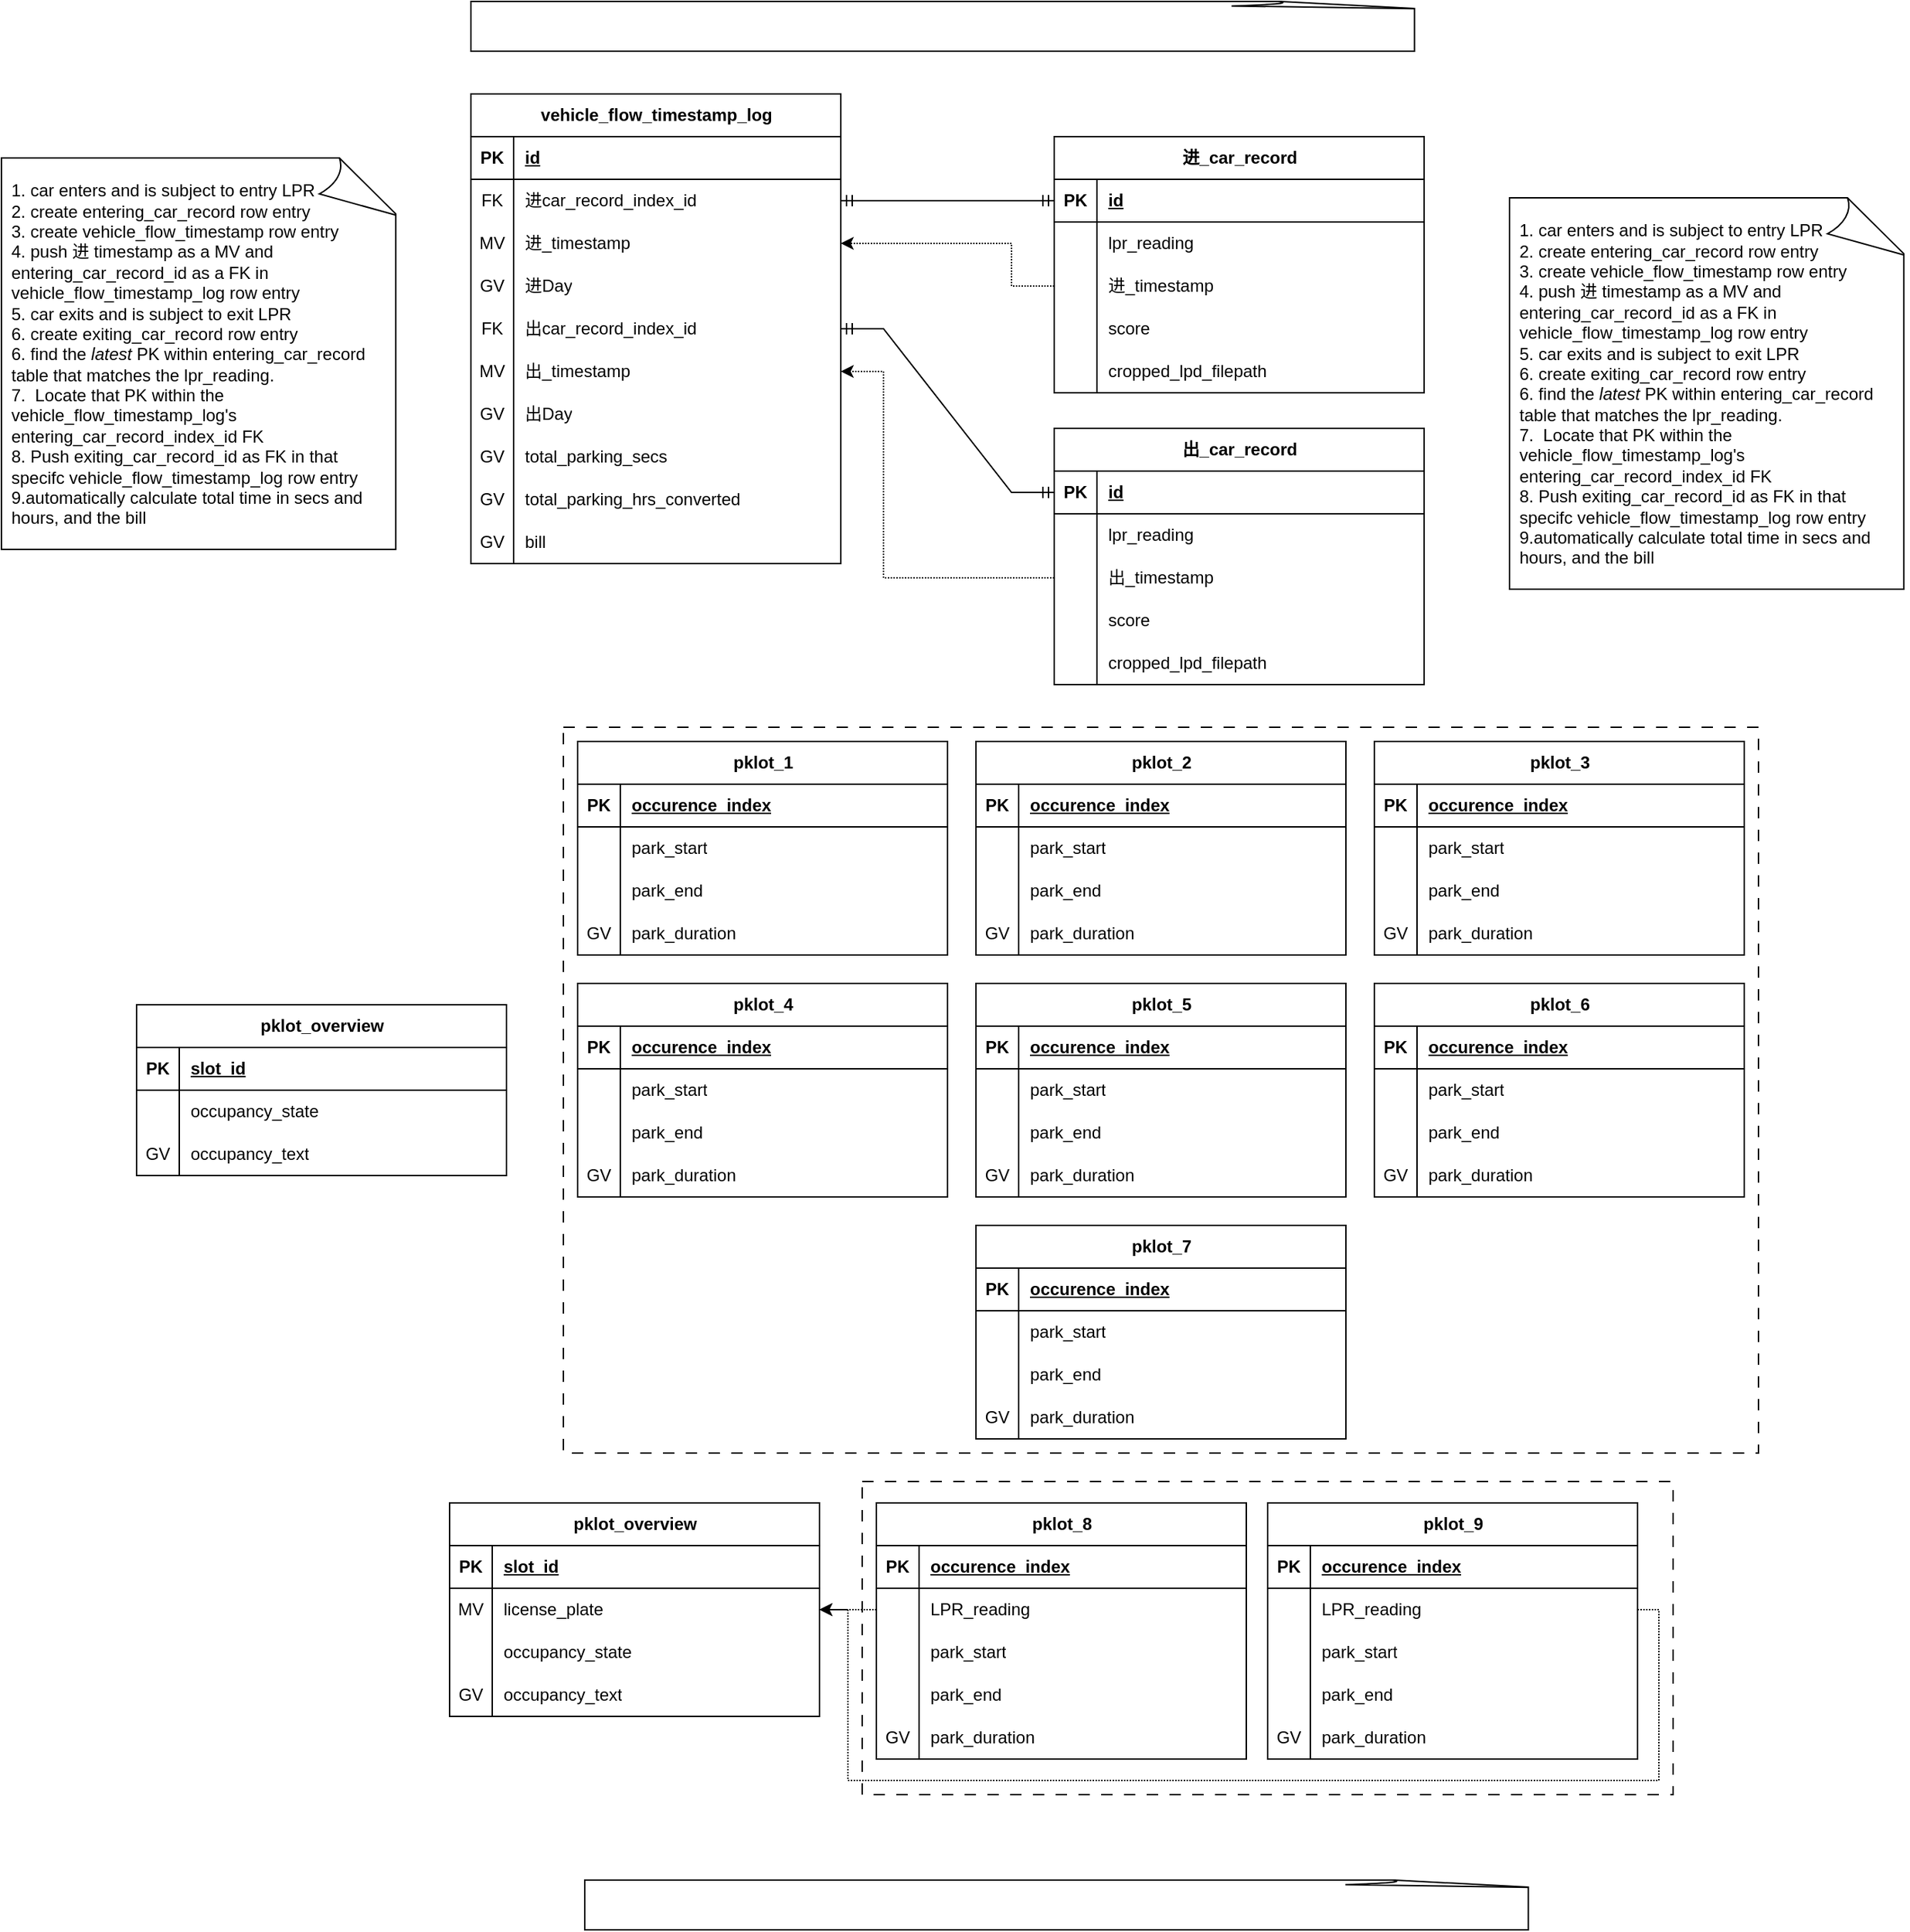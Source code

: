 <mxfile version="22.0.8" type="github">
  <diagram name="Page-1" id="2ca16b54-16f6-2749-3443-fa8db7711227">
    <mxGraphModel dx="4406" dy="2076" grid="1" gridSize="10" guides="1" tooltips="1" connect="1" arrows="1" fold="1" page="1" pageScale="1" pageWidth="1100" pageHeight="850" background="none" math="0" shadow="0">
      <root>
        <mxCell id="0" />
        <mxCell id="1" parent="0" />
        <mxCell id="PQFK7sX1MM_7GFNLwXP8-8" value="进_car_record" style="shape=table;startSize=30;container=1;collapsible=1;childLayout=tableLayout;fixedRows=1;rowLines=0;fontStyle=1;align=center;resizeLast=1;html=1;" parent="1" vertex="1">
          <mxGeometry x="-1080" y="-605" width="260" height="180" as="geometry" />
        </mxCell>
        <mxCell id="PQFK7sX1MM_7GFNLwXP8-9" value="" style="shape=tableRow;horizontal=0;startSize=0;swimlaneHead=0;swimlaneBody=0;fillColor=none;collapsible=0;dropTarget=0;points=[[0,0.5],[1,0.5]];portConstraint=eastwest;top=0;left=0;right=0;bottom=1;" parent="PQFK7sX1MM_7GFNLwXP8-8" vertex="1">
          <mxGeometry y="30" width="260" height="30" as="geometry" />
        </mxCell>
        <mxCell id="PQFK7sX1MM_7GFNLwXP8-10" value="PK" style="shape=partialRectangle;connectable=0;fillColor=none;top=0;left=0;bottom=0;right=0;fontStyle=1;overflow=hidden;whiteSpace=wrap;html=1;" parent="PQFK7sX1MM_7GFNLwXP8-9" vertex="1">
          <mxGeometry width="30" height="30" as="geometry">
            <mxRectangle width="30" height="30" as="alternateBounds" />
          </mxGeometry>
        </mxCell>
        <mxCell id="PQFK7sX1MM_7GFNLwXP8-11" value="id" style="shape=partialRectangle;connectable=0;fillColor=none;top=0;left=0;bottom=0;right=0;align=left;spacingLeft=6;fontStyle=5;overflow=hidden;whiteSpace=wrap;html=1;" parent="PQFK7sX1MM_7GFNLwXP8-9" vertex="1">
          <mxGeometry x="30" width="230" height="30" as="geometry">
            <mxRectangle width="230" height="30" as="alternateBounds" />
          </mxGeometry>
        </mxCell>
        <mxCell id="PQFK7sX1MM_7GFNLwXP8-12" value="" style="shape=tableRow;horizontal=0;startSize=0;swimlaneHead=0;swimlaneBody=0;fillColor=none;collapsible=0;dropTarget=0;points=[[0,0.5],[1,0.5]];portConstraint=eastwest;top=0;left=0;right=0;bottom=0;" parent="PQFK7sX1MM_7GFNLwXP8-8" vertex="1">
          <mxGeometry y="60" width="260" height="30" as="geometry" />
        </mxCell>
        <mxCell id="PQFK7sX1MM_7GFNLwXP8-13" value="" style="shape=partialRectangle;connectable=0;fillColor=none;top=0;left=0;bottom=0;right=0;editable=1;overflow=hidden;whiteSpace=wrap;html=1;" parent="PQFK7sX1MM_7GFNLwXP8-12" vertex="1">
          <mxGeometry width="30" height="30" as="geometry">
            <mxRectangle width="30" height="30" as="alternateBounds" />
          </mxGeometry>
        </mxCell>
        <mxCell id="PQFK7sX1MM_7GFNLwXP8-14" value="lpr_reading" style="shape=partialRectangle;connectable=0;fillColor=none;top=0;left=0;bottom=0;right=0;align=left;spacingLeft=6;overflow=hidden;whiteSpace=wrap;html=1;" parent="PQFK7sX1MM_7GFNLwXP8-12" vertex="1">
          <mxGeometry x="30" width="230" height="30" as="geometry">
            <mxRectangle width="230" height="30" as="alternateBounds" />
          </mxGeometry>
        </mxCell>
        <mxCell id="PQFK7sX1MM_7GFNLwXP8-188" style="shape=tableRow;horizontal=0;startSize=0;swimlaneHead=0;swimlaneBody=0;fillColor=none;collapsible=0;dropTarget=0;points=[[0,0.5],[1,0.5]];portConstraint=eastwest;top=0;left=0;right=0;bottom=0;" parent="PQFK7sX1MM_7GFNLwXP8-8" vertex="1">
          <mxGeometry y="90" width="260" height="30" as="geometry" />
        </mxCell>
        <mxCell id="PQFK7sX1MM_7GFNLwXP8-189" style="shape=partialRectangle;connectable=0;fillColor=none;top=0;left=0;bottom=0;right=0;editable=1;overflow=hidden;whiteSpace=wrap;html=1;" parent="PQFK7sX1MM_7GFNLwXP8-188" vertex="1">
          <mxGeometry width="30" height="30" as="geometry">
            <mxRectangle width="30" height="30" as="alternateBounds" />
          </mxGeometry>
        </mxCell>
        <mxCell id="PQFK7sX1MM_7GFNLwXP8-190" value="进_timestamp" style="shape=partialRectangle;connectable=0;fillColor=none;top=0;left=0;bottom=0;right=0;align=left;spacingLeft=6;overflow=hidden;whiteSpace=wrap;html=1;" parent="PQFK7sX1MM_7GFNLwXP8-188" vertex="1">
          <mxGeometry x="30" width="230" height="30" as="geometry">
            <mxRectangle width="230" height="30" as="alternateBounds" />
          </mxGeometry>
        </mxCell>
        <mxCell id="PQFK7sX1MM_7GFNLwXP8-15" value="" style="shape=tableRow;horizontal=0;startSize=0;swimlaneHead=0;swimlaneBody=0;fillColor=none;collapsible=0;dropTarget=0;points=[[0,0.5],[1,0.5]];portConstraint=eastwest;top=0;left=0;right=0;bottom=0;" parent="PQFK7sX1MM_7GFNLwXP8-8" vertex="1">
          <mxGeometry y="120" width="260" height="30" as="geometry" />
        </mxCell>
        <mxCell id="PQFK7sX1MM_7GFNLwXP8-16" value="" style="shape=partialRectangle;connectable=0;fillColor=none;top=0;left=0;bottom=0;right=0;editable=1;overflow=hidden;whiteSpace=wrap;html=1;" parent="PQFK7sX1MM_7GFNLwXP8-15" vertex="1">
          <mxGeometry width="30" height="30" as="geometry">
            <mxRectangle width="30" height="30" as="alternateBounds" />
          </mxGeometry>
        </mxCell>
        <mxCell id="PQFK7sX1MM_7GFNLwXP8-17" value="score" style="shape=partialRectangle;connectable=0;fillColor=none;top=0;left=0;bottom=0;right=0;align=left;spacingLeft=6;overflow=hidden;whiteSpace=wrap;html=1;" parent="PQFK7sX1MM_7GFNLwXP8-15" vertex="1">
          <mxGeometry x="30" width="230" height="30" as="geometry">
            <mxRectangle width="230" height="30" as="alternateBounds" />
          </mxGeometry>
        </mxCell>
        <mxCell id="PQFK7sX1MM_7GFNLwXP8-18" value="" style="shape=tableRow;horizontal=0;startSize=0;swimlaneHead=0;swimlaneBody=0;fillColor=none;collapsible=0;dropTarget=0;points=[[0,0.5],[1,0.5]];portConstraint=eastwest;top=0;left=0;right=0;bottom=0;" parent="PQFK7sX1MM_7GFNLwXP8-8" vertex="1">
          <mxGeometry y="150" width="260" height="30" as="geometry" />
        </mxCell>
        <mxCell id="PQFK7sX1MM_7GFNLwXP8-19" value="" style="shape=partialRectangle;connectable=0;fillColor=none;top=0;left=0;bottom=0;right=0;editable=1;overflow=hidden;whiteSpace=wrap;html=1;" parent="PQFK7sX1MM_7GFNLwXP8-18" vertex="1">
          <mxGeometry width="30" height="30" as="geometry">
            <mxRectangle width="30" height="30" as="alternateBounds" />
          </mxGeometry>
        </mxCell>
        <mxCell id="PQFK7sX1MM_7GFNLwXP8-20" value="cropped_lpd_filepath" style="shape=partialRectangle;connectable=0;fillColor=none;top=0;left=0;bottom=0;right=0;align=left;spacingLeft=6;overflow=hidden;whiteSpace=wrap;html=1;" parent="PQFK7sX1MM_7GFNLwXP8-18" vertex="1">
          <mxGeometry x="30" width="230" height="30" as="geometry">
            <mxRectangle width="230" height="30" as="alternateBounds" />
          </mxGeometry>
        </mxCell>
        <mxCell id="PQFK7sX1MM_7GFNLwXP8-43" value="出_car_record" style="shape=table;startSize=30;container=1;collapsible=1;childLayout=tableLayout;fixedRows=1;rowLines=0;fontStyle=1;align=center;resizeLast=1;html=1;" parent="1" vertex="1">
          <mxGeometry x="-1080" y="-400" width="260" height="180" as="geometry" />
        </mxCell>
        <mxCell id="PQFK7sX1MM_7GFNLwXP8-44" value="" style="shape=tableRow;horizontal=0;startSize=0;swimlaneHead=0;swimlaneBody=0;fillColor=none;collapsible=0;dropTarget=0;points=[[0,0.5],[1,0.5]];portConstraint=eastwest;top=0;left=0;right=0;bottom=1;" parent="PQFK7sX1MM_7GFNLwXP8-43" vertex="1">
          <mxGeometry y="30" width="260" height="30" as="geometry" />
        </mxCell>
        <mxCell id="PQFK7sX1MM_7GFNLwXP8-45" value="PK" style="shape=partialRectangle;connectable=0;fillColor=none;top=0;left=0;bottom=0;right=0;fontStyle=1;overflow=hidden;whiteSpace=wrap;html=1;" parent="PQFK7sX1MM_7GFNLwXP8-44" vertex="1">
          <mxGeometry width="30" height="30" as="geometry">
            <mxRectangle width="30" height="30" as="alternateBounds" />
          </mxGeometry>
        </mxCell>
        <mxCell id="PQFK7sX1MM_7GFNLwXP8-46" value="id" style="shape=partialRectangle;connectable=0;fillColor=none;top=0;left=0;bottom=0;right=0;align=left;spacingLeft=6;fontStyle=5;overflow=hidden;whiteSpace=wrap;html=1;" parent="PQFK7sX1MM_7GFNLwXP8-44" vertex="1">
          <mxGeometry x="30" width="230" height="30" as="geometry">
            <mxRectangle width="230" height="30" as="alternateBounds" />
          </mxGeometry>
        </mxCell>
        <mxCell id="PQFK7sX1MM_7GFNLwXP8-47" value="" style="shape=tableRow;horizontal=0;startSize=0;swimlaneHead=0;swimlaneBody=0;fillColor=none;collapsible=0;dropTarget=0;points=[[0,0.5],[1,0.5]];portConstraint=eastwest;top=0;left=0;right=0;bottom=0;" parent="PQFK7sX1MM_7GFNLwXP8-43" vertex="1">
          <mxGeometry y="60" width="260" height="30" as="geometry" />
        </mxCell>
        <mxCell id="PQFK7sX1MM_7GFNLwXP8-48" value="" style="shape=partialRectangle;connectable=0;fillColor=none;top=0;left=0;bottom=0;right=0;editable=1;overflow=hidden;whiteSpace=wrap;html=1;" parent="PQFK7sX1MM_7GFNLwXP8-47" vertex="1">
          <mxGeometry width="30" height="30" as="geometry">
            <mxRectangle width="30" height="30" as="alternateBounds" />
          </mxGeometry>
        </mxCell>
        <mxCell id="PQFK7sX1MM_7GFNLwXP8-49" value="lpr_reading" style="shape=partialRectangle;connectable=0;fillColor=none;top=0;left=0;bottom=0;right=0;align=left;spacingLeft=6;overflow=hidden;whiteSpace=wrap;html=1;" parent="PQFK7sX1MM_7GFNLwXP8-47" vertex="1">
          <mxGeometry x="30" width="230" height="30" as="geometry">
            <mxRectangle width="230" height="30" as="alternateBounds" />
          </mxGeometry>
        </mxCell>
        <mxCell id="PQFK7sX1MM_7GFNLwXP8-191" style="shape=tableRow;horizontal=0;startSize=0;swimlaneHead=0;swimlaneBody=0;fillColor=none;collapsible=0;dropTarget=0;points=[[0,0.5],[1,0.5]];portConstraint=eastwest;top=0;left=0;right=0;bottom=0;" parent="PQFK7sX1MM_7GFNLwXP8-43" vertex="1">
          <mxGeometry y="90" width="260" height="30" as="geometry" />
        </mxCell>
        <mxCell id="PQFK7sX1MM_7GFNLwXP8-192" style="shape=partialRectangle;connectable=0;fillColor=none;top=0;left=0;bottom=0;right=0;editable=1;overflow=hidden;whiteSpace=wrap;html=1;" parent="PQFK7sX1MM_7GFNLwXP8-191" vertex="1">
          <mxGeometry width="30" height="30" as="geometry">
            <mxRectangle width="30" height="30" as="alternateBounds" />
          </mxGeometry>
        </mxCell>
        <mxCell id="PQFK7sX1MM_7GFNLwXP8-193" value="出_timestamp" style="shape=partialRectangle;connectable=0;fillColor=none;top=0;left=0;bottom=0;right=0;align=left;spacingLeft=6;overflow=hidden;whiteSpace=wrap;html=1;" parent="PQFK7sX1MM_7GFNLwXP8-191" vertex="1">
          <mxGeometry x="30" width="230" height="30" as="geometry">
            <mxRectangle width="230" height="30" as="alternateBounds" />
          </mxGeometry>
        </mxCell>
        <mxCell id="PQFK7sX1MM_7GFNLwXP8-50" value="" style="shape=tableRow;horizontal=0;startSize=0;swimlaneHead=0;swimlaneBody=0;fillColor=none;collapsible=0;dropTarget=0;points=[[0,0.5],[1,0.5]];portConstraint=eastwest;top=0;left=0;right=0;bottom=0;" parent="PQFK7sX1MM_7GFNLwXP8-43" vertex="1">
          <mxGeometry y="120" width="260" height="30" as="geometry" />
        </mxCell>
        <mxCell id="PQFK7sX1MM_7GFNLwXP8-51" value="" style="shape=partialRectangle;connectable=0;fillColor=none;top=0;left=0;bottom=0;right=0;editable=1;overflow=hidden;whiteSpace=wrap;html=1;" parent="PQFK7sX1MM_7GFNLwXP8-50" vertex="1">
          <mxGeometry width="30" height="30" as="geometry">
            <mxRectangle width="30" height="30" as="alternateBounds" />
          </mxGeometry>
        </mxCell>
        <mxCell id="PQFK7sX1MM_7GFNLwXP8-52" value="score" style="shape=partialRectangle;connectable=0;fillColor=none;top=0;left=0;bottom=0;right=0;align=left;spacingLeft=6;overflow=hidden;whiteSpace=wrap;html=1;" parent="PQFK7sX1MM_7GFNLwXP8-50" vertex="1">
          <mxGeometry x="30" width="230" height="30" as="geometry">
            <mxRectangle width="230" height="30" as="alternateBounds" />
          </mxGeometry>
        </mxCell>
        <mxCell id="PQFK7sX1MM_7GFNLwXP8-56" style="shape=tableRow;horizontal=0;startSize=0;swimlaneHead=0;swimlaneBody=0;fillColor=none;collapsible=0;dropTarget=0;points=[[0,0.5],[1,0.5]];portConstraint=eastwest;top=0;left=0;right=0;bottom=0;" parent="PQFK7sX1MM_7GFNLwXP8-43" vertex="1">
          <mxGeometry y="150" width="260" height="30" as="geometry" />
        </mxCell>
        <mxCell id="PQFK7sX1MM_7GFNLwXP8-57" value="" style="shape=partialRectangle;connectable=0;fillColor=none;top=0;left=0;bottom=0;right=0;editable=1;overflow=hidden;whiteSpace=wrap;html=1;" parent="PQFK7sX1MM_7GFNLwXP8-56" vertex="1">
          <mxGeometry width="30" height="30" as="geometry">
            <mxRectangle width="30" height="30" as="alternateBounds" />
          </mxGeometry>
        </mxCell>
        <mxCell id="PQFK7sX1MM_7GFNLwXP8-58" value="cropped_lpd_filepath" style="shape=partialRectangle;connectable=0;fillColor=none;top=0;left=0;bottom=0;right=0;align=left;spacingLeft=6;overflow=hidden;whiteSpace=wrap;html=1;" parent="PQFK7sX1MM_7GFNLwXP8-56" vertex="1">
          <mxGeometry x="30" width="230" height="30" as="geometry">
            <mxRectangle width="230" height="30" as="alternateBounds" />
          </mxGeometry>
        </mxCell>
        <mxCell id="PQFK7sX1MM_7GFNLwXP8-124" value="vehicle_flow_timestamp_log" style="shape=table;startSize=30;container=1;collapsible=1;childLayout=tableLayout;fixedRows=1;rowLines=0;fontStyle=1;align=center;resizeLast=1;html=1;" parent="1" vertex="1">
          <mxGeometry x="-1490" y="-635" width="260" height="330" as="geometry" />
        </mxCell>
        <mxCell id="PQFK7sX1MM_7GFNLwXP8-125" value="" style="shape=tableRow;horizontal=0;startSize=0;swimlaneHead=0;swimlaneBody=0;fillColor=none;collapsible=0;dropTarget=0;points=[[0,0.5],[1,0.5]];portConstraint=eastwest;top=0;left=0;right=0;bottom=1;" parent="PQFK7sX1MM_7GFNLwXP8-124" vertex="1">
          <mxGeometry y="30" width="260" height="30" as="geometry" />
        </mxCell>
        <mxCell id="PQFK7sX1MM_7GFNLwXP8-126" value="PK" style="shape=partialRectangle;connectable=0;fillColor=none;top=0;left=0;bottom=0;right=0;fontStyle=1;overflow=hidden;whiteSpace=wrap;html=1;" parent="PQFK7sX1MM_7GFNLwXP8-125" vertex="1">
          <mxGeometry width="30" height="30" as="geometry">
            <mxRectangle width="30" height="30" as="alternateBounds" />
          </mxGeometry>
        </mxCell>
        <mxCell id="PQFK7sX1MM_7GFNLwXP8-127" value="id" style="shape=partialRectangle;connectable=0;fillColor=none;top=0;left=0;bottom=0;right=0;align=left;spacingLeft=6;fontStyle=5;overflow=hidden;whiteSpace=wrap;html=1;" parent="PQFK7sX1MM_7GFNLwXP8-125" vertex="1">
          <mxGeometry x="30" width="230" height="30" as="geometry">
            <mxRectangle width="230" height="30" as="alternateBounds" />
          </mxGeometry>
        </mxCell>
        <mxCell id="PQFK7sX1MM_7GFNLwXP8-179" style="shape=tableRow;horizontal=0;startSize=0;swimlaneHead=0;swimlaneBody=0;fillColor=none;collapsible=0;dropTarget=0;points=[[0,0.5],[1,0.5]];portConstraint=eastwest;top=0;left=0;right=0;bottom=0;" parent="PQFK7sX1MM_7GFNLwXP8-124" vertex="1">
          <mxGeometry y="60" width="260" height="30" as="geometry" />
        </mxCell>
        <mxCell id="PQFK7sX1MM_7GFNLwXP8-180" value="FK" style="shape=partialRectangle;connectable=0;fillColor=none;top=0;left=0;bottom=0;right=0;editable=1;overflow=hidden;whiteSpace=wrap;html=1;" parent="PQFK7sX1MM_7GFNLwXP8-179" vertex="1">
          <mxGeometry width="30" height="30" as="geometry">
            <mxRectangle width="30" height="30" as="alternateBounds" />
          </mxGeometry>
        </mxCell>
        <mxCell id="PQFK7sX1MM_7GFNLwXP8-181" value="进car_record_index_id" style="shape=partialRectangle;connectable=0;fillColor=none;top=0;left=0;bottom=0;right=0;align=left;spacingLeft=6;overflow=hidden;whiteSpace=wrap;html=1;" parent="PQFK7sX1MM_7GFNLwXP8-179" vertex="1">
          <mxGeometry x="30" width="230" height="30" as="geometry">
            <mxRectangle width="230" height="30" as="alternateBounds" />
          </mxGeometry>
        </mxCell>
        <mxCell id="PQFK7sX1MM_7GFNLwXP8-173" style="shape=tableRow;horizontal=0;startSize=0;swimlaneHead=0;swimlaneBody=0;fillColor=none;collapsible=0;dropTarget=0;points=[[0,0.5],[1,0.5]];portConstraint=eastwest;top=0;left=0;right=0;bottom=0;" parent="PQFK7sX1MM_7GFNLwXP8-124" vertex="1">
          <mxGeometry y="90" width="260" height="30" as="geometry" />
        </mxCell>
        <mxCell id="PQFK7sX1MM_7GFNLwXP8-174" value="MV" style="shape=partialRectangle;connectable=0;fillColor=none;top=0;left=0;bottom=0;right=0;editable=1;overflow=hidden;whiteSpace=wrap;html=1;" parent="PQFK7sX1MM_7GFNLwXP8-173" vertex="1">
          <mxGeometry width="30" height="30" as="geometry">
            <mxRectangle width="30" height="30" as="alternateBounds" />
          </mxGeometry>
        </mxCell>
        <mxCell id="PQFK7sX1MM_7GFNLwXP8-175" value="进_timestamp" style="shape=partialRectangle;connectable=0;fillColor=none;top=0;left=0;bottom=0;right=0;align=left;spacingLeft=6;overflow=hidden;whiteSpace=wrap;html=1;" parent="PQFK7sX1MM_7GFNLwXP8-173" vertex="1">
          <mxGeometry x="30" width="230" height="30" as="geometry">
            <mxRectangle width="230" height="30" as="alternateBounds" />
          </mxGeometry>
        </mxCell>
        <mxCell id="J8i6EdS4FgNd71ECk8Dx-4" style="shape=tableRow;horizontal=0;startSize=0;swimlaneHead=0;swimlaneBody=0;fillColor=none;collapsible=0;dropTarget=0;points=[[0,0.5],[1,0.5]];portConstraint=eastwest;top=0;left=0;right=0;bottom=0;" parent="PQFK7sX1MM_7GFNLwXP8-124" vertex="1">
          <mxGeometry y="120" width="260" height="30" as="geometry" />
        </mxCell>
        <mxCell id="J8i6EdS4FgNd71ECk8Dx-5" value="GV" style="shape=partialRectangle;connectable=0;fillColor=none;top=0;left=0;bottom=0;right=0;editable=1;overflow=hidden;whiteSpace=wrap;html=1;" parent="J8i6EdS4FgNd71ECk8Dx-4" vertex="1">
          <mxGeometry width="30" height="30" as="geometry">
            <mxRectangle width="30" height="30" as="alternateBounds" />
          </mxGeometry>
        </mxCell>
        <mxCell id="J8i6EdS4FgNd71ECk8Dx-6" value="进Day" style="shape=partialRectangle;connectable=0;fillColor=none;top=0;left=0;bottom=0;right=0;align=left;spacingLeft=6;overflow=hidden;whiteSpace=wrap;html=1;" parent="J8i6EdS4FgNd71ECk8Dx-4" vertex="1">
          <mxGeometry x="30" width="230" height="30" as="geometry">
            <mxRectangle width="230" height="30" as="alternateBounds" />
          </mxGeometry>
        </mxCell>
        <mxCell id="PQFK7sX1MM_7GFNLwXP8-182" style="shape=tableRow;horizontal=0;startSize=0;swimlaneHead=0;swimlaneBody=0;fillColor=none;collapsible=0;dropTarget=0;points=[[0,0.5],[1,0.5]];portConstraint=eastwest;top=0;left=0;right=0;bottom=0;" parent="PQFK7sX1MM_7GFNLwXP8-124" vertex="1">
          <mxGeometry y="150" width="260" height="30" as="geometry" />
        </mxCell>
        <mxCell id="PQFK7sX1MM_7GFNLwXP8-183" value="FK" style="shape=partialRectangle;connectable=0;fillColor=none;top=0;left=0;bottom=0;right=0;editable=1;overflow=hidden;whiteSpace=wrap;html=1;" parent="PQFK7sX1MM_7GFNLwXP8-182" vertex="1">
          <mxGeometry width="30" height="30" as="geometry">
            <mxRectangle width="30" height="30" as="alternateBounds" />
          </mxGeometry>
        </mxCell>
        <mxCell id="PQFK7sX1MM_7GFNLwXP8-184" value="出car_record_index_id" style="shape=partialRectangle;connectable=0;fillColor=none;top=0;left=0;bottom=0;right=0;align=left;spacingLeft=6;overflow=hidden;whiteSpace=wrap;html=1;" parent="PQFK7sX1MM_7GFNLwXP8-182" vertex="1">
          <mxGeometry x="30" width="230" height="30" as="geometry">
            <mxRectangle width="230" height="30" as="alternateBounds" />
          </mxGeometry>
        </mxCell>
        <mxCell id="PQFK7sX1MM_7GFNLwXP8-170" style="shape=tableRow;horizontal=0;startSize=0;swimlaneHead=0;swimlaneBody=0;fillColor=none;collapsible=0;dropTarget=0;points=[[0,0.5],[1,0.5]];portConstraint=eastwest;top=0;left=0;right=0;bottom=0;" parent="PQFK7sX1MM_7GFNLwXP8-124" vertex="1">
          <mxGeometry y="180" width="260" height="30" as="geometry" />
        </mxCell>
        <mxCell id="PQFK7sX1MM_7GFNLwXP8-171" value="MV" style="shape=partialRectangle;connectable=0;fillColor=none;top=0;left=0;bottom=0;right=0;editable=1;overflow=hidden;whiteSpace=wrap;html=1;" parent="PQFK7sX1MM_7GFNLwXP8-170" vertex="1">
          <mxGeometry width="30" height="30" as="geometry">
            <mxRectangle width="30" height="30" as="alternateBounds" />
          </mxGeometry>
        </mxCell>
        <mxCell id="PQFK7sX1MM_7GFNLwXP8-172" value="出_timestamp" style="shape=partialRectangle;connectable=0;fillColor=none;top=0;left=0;bottom=0;right=0;align=left;spacingLeft=6;overflow=hidden;whiteSpace=wrap;html=1;" parent="PQFK7sX1MM_7GFNLwXP8-170" vertex="1">
          <mxGeometry x="30" width="230" height="30" as="geometry">
            <mxRectangle width="230" height="30" as="alternateBounds" />
          </mxGeometry>
        </mxCell>
        <mxCell id="J8i6EdS4FgNd71ECk8Dx-7" style="shape=tableRow;horizontal=0;startSize=0;swimlaneHead=0;swimlaneBody=0;fillColor=none;collapsible=0;dropTarget=0;points=[[0,0.5],[1,0.5]];portConstraint=eastwest;top=0;left=0;right=0;bottom=0;" parent="PQFK7sX1MM_7GFNLwXP8-124" vertex="1">
          <mxGeometry y="210" width="260" height="30" as="geometry" />
        </mxCell>
        <mxCell id="J8i6EdS4FgNd71ECk8Dx-8" value="GV" style="shape=partialRectangle;connectable=0;fillColor=none;top=0;left=0;bottom=0;right=0;editable=1;overflow=hidden;whiteSpace=wrap;html=1;" parent="J8i6EdS4FgNd71ECk8Dx-7" vertex="1">
          <mxGeometry width="30" height="30" as="geometry">
            <mxRectangle width="30" height="30" as="alternateBounds" />
          </mxGeometry>
        </mxCell>
        <mxCell id="J8i6EdS4FgNd71ECk8Dx-9" value="出Day" style="shape=partialRectangle;connectable=0;fillColor=none;top=0;left=0;bottom=0;right=0;align=left;spacingLeft=6;overflow=hidden;whiteSpace=wrap;html=1;" parent="J8i6EdS4FgNd71ECk8Dx-7" vertex="1">
          <mxGeometry x="30" width="230" height="30" as="geometry">
            <mxRectangle width="230" height="30" as="alternateBounds" />
          </mxGeometry>
        </mxCell>
        <mxCell id="PQFK7sX1MM_7GFNLwXP8-131" value="" style="shape=tableRow;horizontal=0;startSize=0;swimlaneHead=0;swimlaneBody=0;fillColor=none;collapsible=0;dropTarget=0;points=[[0,0.5],[1,0.5]];portConstraint=eastwest;top=0;left=0;right=0;bottom=0;" parent="PQFK7sX1MM_7GFNLwXP8-124" vertex="1">
          <mxGeometry y="240" width="260" height="30" as="geometry" />
        </mxCell>
        <mxCell id="PQFK7sX1MM_7GFNLwXP8-132" value="GV" style="shape=partialRectangle;connectable=0;fillColor=none;top=0;left=0;bottom=0;right=0;editable=1;overflow=hidden;whiteSpace=wrap;html=1;" parent="PQFK7sX1MM_7GFNLwXP8-131" vertex="1">
          <mxGeometry width="30" height="30" as="geometry">
            <mxRectangle width="30" height="30" as="alternateBounds" />
          </mxGeometry>
        </mxCell>
        <mxCell id="PQFK7sX1MM_7GFNLwXP8-133" value="total_parking_secs" style="shape=partialRectangle;connectable=0;fillColor=none;top=0;left=0;bottom=0;right=0;align=left;spacingLeft=6;overflow=hidden;whiteSpace=wrap;html=1;" parent="PQFK7sX1MM_7GFNLwXP8-131" vertex="1">
          <mxGeometry x="30" width="230" height="30" as="geometry">
            <mxRectangle width="230" height="30" as="alternateBounds" />
          </mxGeometry>
        </mxCell>
        <mxCell id="PQFK7sX1MM_7GFNLwXP8-134" value="" style="shape=tableRow;horizontal=0;startSize=0;swimlaneHead=0;swimlaneBody=0;fillColor=none;collapsible=0;dropTarget=0;points=[[0,0.5],[1,0.5]];portConstraint=eastwest;top=0;left=0;right=0;bottom=0;" parent="PQFK7sX1MM_7GFNLwXP8-124" vertex="1">
          <mxGeometry y="270" width="260" height="30" as="geometry" />
        </mxCell>
        <mxCell id="PQFK7sX1MM_7GFNLwXP8-135" value="GV" style="shape=partialRectangle;connectable=0;fillColor=none;top=0;left=0;bottom=0;right=0;editable=1;overflow=hidden;whiteSpace=wrap;html=1;" parent="PQFK7sX1MM_7GFNLwXP8-134" vertex="1">
          <mxGeometry width="30" height="30" as="geometry">
            <mxRectangle width="30" height="30" as="alternateBounds" />
          </mxGeometry>
        </mxCell>
        <mxCell id="PQFK7sX1MM_7GFNLwXP8-136" value="total_parking_hrs_converted" style="shape=partialRectangle;connectable=0;fillColor=none;top=0;left=0;bottom=0;right=0;align=left;spacingLeft=6;overflow=hidden;whiteSpace=wrap;html=1;" parent="PQFK7sX1MM_7GFNLwXP8-134" vertex="1">
          <mxGeometry x="30" width="230" height="30" as="geometry">
            <mxRectangle width="230" height="30" as="alternateBounds" />
          </mxGeometry>
        </mxCell>
        <mxCell id="PQFK7sX1MM_7GFNLwXP8-137" style="shape=tableRow;horizontal=0;startSize=0;swimlaneHead=0;swimlaneBody=0;fillColor=none;collapsible=0;dropTarget=0;points=[[0,0.5],[1,0.5]];portConstraint=eastwest;top=0;left=0;right=0;bottom=0;" parent="PQFK7sX1MM_7GFNLwXP8-124" vertex="1">
          <mxGeometry y="300" width="260" height="30" as="geometry" />
        </mxCell>
        <mxCell id="PQFK7sX1MM_7GFNLwXP8-138" value="GV" style="shape=partialRectangle;connectable=0;fillColor=none;top=0;left=0;bottom=0;right=0;editable=1;overflow=hidden;whiteSpace=wrap;html=1;" parent="PQFK7sX1MM_7GFNLwXP8-137" vertex="1">
          <mxGeometry width="30" height="30" as="geometry">
            <mxRectangle width="30" height="30" as="alternateBounds" />
          </mxGeometry>
        </mxCell>
        <mxCell id="PQFK7sX1MM_7GFNLwXP8-139" value="bill" style="shape=partialRectangle;connectable=0;fillColor=none;top=0;left=0;bottom=0;right=0;align=left;spacingLeft=6;overflow=hidden;whiteSpace=wrap;html=1;" parent="PQFK7sX1MM_7GFNLwXP8-137" vertex="1">
          <mxGeometry x="30" width="230" height="30" as="geometry">
            <mxRectangle width="230" height="30" as="alternateBounds" />
          </mxGeometry>
        </mxCell>
        <mxCell id="PQFK7sX1MM_7GFNLwXP8-186" value="" style="edgeStyle=entityRelationEdgeStyle;fontSize=12;html=1;endArrow=ERmandOne;startArrow=ERmandOne;rounded=0;entryX=0;entryY=0.5;entryDx=0;entryDy=0;" parent="1" source="PQFK7sX1MM_7GFNLwXP8-179" target="PQFK7sX1MM_7GFNLwXP8-9" edge="1">
          <mxGeometry width="100" height="100" relative="1" as="geometry">
            <mxPoint x="-1290" y="-300" as="sourcePoint" />
            <mxPoint x="-1190" y="-400" as="targetPoint" />
          </mxGeometry>
        </mxCell>
        <mxCell id="PQFK7sX1MM_7GFNLwXP8-187" value="" style="edgeStyle=entityRelationEdgeStyle;fontSize=12;html=1;endArrow=ERmandOne;startArrow=ERmandOne;rounded=0;exitX=1;exitY=0.5;exitDx=0;exitDy=0;entryX=0;entryY=0.5;entryDx=0;entryDy=0;" parent="1" source="PQFK7sX1MM_7GFNLwXP8-182" target="PQFK7sX1MM_7GFNLwXP8-44" edge="1">
          <mxGeometry width="100" height="100" relative="1" as="geometry">
            <mxPoint x="-1210" y="-530.0" as="sourcePoint" />
            <mxPoint x="-1080" y="-320" as="targetPoint" />
            <Array as="points">
              <mxPoint x="-1110" y="-430" />
              <mxPoint x="-1110" y="-420" />
            </Array>
          </mxGeometry>
        </mxCell>
        <mxCell id="PQFK7sX1MM_7GFNLwXP8-195" style="edgeStyle=orthogonalEdgeStyle;rounded=0;orthogonalLoop=1;jettySize=auto;html=1;exitX=0;exitY=0.5;exitDx=0;exitDy=0;entryX=1;entryY=0.5;entryDx=0;entryDy=0;dashed=1;dashPattern=1 1;" parent="1" source="PQFK7sX1MM_7GFNLwXP8-188" target="PQFK7sX1MM_7GFNLwXP8-173" edge="1">
          <mxGeometry relative="1" as="geometry">
            <Array as="points">
              <mxPoint x="-1110" y="-500" />
              <mxPoint x="-1110" y="-530" />
            </Array>
          </mxGeometry>
        </mxCell>
        <mxCell id="PQFK7sX1MM_7GFNLwXP8-199" style="edgeStyle=orthogonalEdgeStyle;rounded=0;orthogonalLoop=1;jettySize=auto;html=1;entryX=1;entryY=0.5;entryDx=0;entryDy=0;dashed=1;dashPattern=1 1;exitX=0;exitY=0.5;exitDx=0;exitDy=0;" parent="1" source="PQFK7sX1MM_7GFNLwXP8-191" target="PQFK7sX1MM_7GFNLwXP8-170" edge="1">
          <mxGeometry relative="1" as="geometry">
            <Array as="points">
              <mxPoint x="-1200" y="-295" />
              <mxPoint x="-1200" y="-440" />
            </Array>
          </mxGeometry>
        </mxCell>
        <mxCell id="PQFK7sX1MM_7GFNLwXP8-204" value="1. car enters and is subject to entry LPR&lt;br&gt;2. create entering_car_record row entry&lt;br&gt;3. create vehicle_flow_timestamp row entry&lt;br&gt;4. push 进 timestamp as a MV and entering_car_record_id as a FK in vehicle_flow_timestamp_log row entry&amp;nbsp;&lt;br&gt;5. car exits and is subject to exit LPR&lt;br&gt;6. create exiting_car_record row entry&lt;br&gt;6. find the &lt;i&gt;latest&lt;/i&gt;&amp;nbsp;PK within entering_car_record table that matches the lpr_reading.&lt;br&gt;7.&amp;nbsp; Locate that PK within the vehicle_flow_timestamp_log&#39;s entering_car_record_index_id FK&lt;br&gt;8. Push exiting_car_record_id as FK in that specifc vehicle_flow_timestamp_log row entry&lt;br&gt;9.automatically calculate total time in secs and hours, and the bill" style="whiteSpace=wrap;html=1;shape=mxgraph.basic.document;align=left;spacingLeft=5;spacingRight=5;spacingTop=2;spacingBottom=2;" parent="1" vertex="1">
          <mxGeometry x="-1820" y="-590" width="280" height="275" as="geometry" />
        </mxCell>
        <mxCell id="J8i6EdS4FgNd71ECk8Dx-10" value="" style="whiteSpace=wrap;html=1;shape=mxgraph.basic.document;align=left;spacingLeft=5;spacingRight=5;spacingTop=2;spacingBottom=2;" parent="1" vertex="1">
          <mxGeometry x="-1490" y="-700" width="670" height="35" as="geometry" />
        </mxCell>
        <mxCell id="J8i6EdS4FgNd71ECk8Dx-11" value="" style="whiteSpace=wrap;html=1;shape=mxgraph.basic.document;align=left;spacingLeft=5;spacingRight=5;spacingTop=2;spacingBottom=2;" parent="1" vertex="1">
          <mxGeometry x="-1410" y="620" width="670" height="35" as="geometry" />
        </mxCell>
        <mxCell id="J8i6EdS4FgNd71ECk8Dx-13" value="1. car enters and is subject to entry LPR&lt;br&gt;2. create entering_car_record row entry&lt;br&gt;3. create vehicle_flow_timestamp row entry&lt;br&gt;4. push 进 timestamp as a MV and entering_car_record_id as a FK in vehicle_flow_timestamp_log row entry&amp;nbsp;&lt;br&gt;5. car exits and is subject to exit LPR&lt;br&gt;6. create exiting_car_record row entry&lt;br&gt;6. find the &lt;i&gt;latest&lt;/i&gt;&amp;nbsp;PK within entering_car_record table that matches the lpr_reading.&lt;br&gt;7.&amp;nbsp; Locate that PK within the vehicle_flow_timestamp_log&#39;s entering_car_record_index_id FK&lt;br&gt;8. Push exiting_car_record_id as FK in that specifc vehicle_flow_timestamp_log row entry&lt;br&gt;9.automatically calculate total time in secs and hours, and the bill" style="whiteSpace=wrap;html=1;shape=mxgraph.basic.document;align=left;spacingLeft=5;spacingRight=5;spacingTop=2;spacingBottom=2;" parent="1" vertex="1">
          <mxGeometry x="-760" y="-562" width="280" height="275" as="geometry" />
        </mxCell>
        <mxCell id="J8i6EdS4FgNd71ECk8Dx-14" value="pklot_overview" style="shape=table;startSize=30;container=1;collapsible=1;childLayout=tableLayout;fixedRows=1;rowLines=0;fontStyle=1;align=center;resizeLast=1;html=1;" parent="1" vertex="1">
          <mxGeometry x="-1725" y="5" width="260" height="120" as="geometry" />
        </mxCell>
        <mxCell id="J8i6EdS4FgNd71ECk8Dx-15" value="" style="shape=tableRow;horizontal=0;startSize=0;swimlaneHead=0;swimlaneBody=0;fillColor=none;collapsible=0;dropTarget=0;points=[[0,0.5],[1,0.5]];portConstraint=eastwest;top=0;left=0;right=0;bottom=1;" parent="J8i6EdS4FgNd71ECk8Dx-14" vertex="1">
          <mxGeometry y="30" width="260" height="30" as="geometry" />
        </mxCell>
        <mxCell id="J8i6EdS4FgNd71ECk8Dx-16" value="PK" style="shape=partialRectangle;connectable=0;fillColor=none;top=0;left=0;bottom=0;right=0;fontStyle=1;overflow=hidden;whiteSpace=wrap;html=1;" parent="J8i6EdS4FgNd71ECk8Dx-15" vertex="1">
          <mxGeometry width="30" height="30" as="geometry">
            <mxRectangle width="30" height="30" as="alternateBounds" />
          </mxGeometry>
        </mxCell>
        <mxCell id="J8i6EdS4FgNd71ECk8Dx-17" value="slot_id" style="shape=partialRectangle;connectable=0;fillColor=none;top=0;left=0;bottom=0;right=0;align=left;spacingLeft=6;fontStyle=5;overflow=hidden;whiteSpace=wrap;html=1;" parent="J8i6EdS4FgNd71ECk8Dx-15" vertex="1">
          <mxGeometry x="30" width="230" height="30" as="geometry">
            <mxRectangle width="230" height="30" as="alternateBounds" />
          </mxGeometry>
        </mxCell>
        <mxCell id="J8i6EdS4FgNd71ECk8Dx-18" style="shape=tableRow;horizontal=0;startSize=0;swimlaneHead=0;swimlaneBody=0;fillColor=none;collapsible=0;dropTarget=0;points=[[0,0.5],[1,0.5]];portConstraint=eastwest;top=0;left=0;right=0;bottom=0;" parent="J8i6EdS4FgNd71ECk8Dx-14" vertex="1">
          <mxGeometry y="60" width="260" height="30" as="geometry" />
        </mxCell>
        <mxCell id="J8i6EdS4FgNd71ECk8Dx-19" value="" style="shape=partialRectangle;connectable=0;fillColor=none;top=0;left=0;bottom=0;right=0;editable=1;overflow=hidden;whiteSpace=wrap;html=1;" parent="J8i6EdS4FgNd71ECk8Dx-18" vertex="1">
          <mxGeometry width="30" height="30" as="geometry">
            <mxRectangle width="30" height="30" as="alternateBounds" />
          </mxGeometry>
        </mxCell>
        <mxCell id="J8i6EdS4FgNd71ECk8Dx-20" value="occupancy_state" style="shape=partialRectangle;connectable=0;fillColor=none;top=0;left=0;bottom=0;right=0;align=left;spacingLeft=6;overflow=hidden;whiteSpace=wrap;html=1;" parent="J8i6EdS4FgNd71ECk8Dx-18" vertex="1">
          <mxGeometry x="30" width="230" height="30" as="geometry">
            <mxRectangle width="230" height="30" as="alternateBounds" />
          </mxGeometry>
        </mxCell>
        <mxCell id="J8i6EdS4FgNd71ECk8Dx-21" style="shape=tableRow;horizontal=0;startSize=0;swimlaneHead=0;swimlaneBody=0;fillColor=none;collapsible=0;dropTarget=0;points=[[0,0.5],[1,0.5]];portConstraint=eastwest;top=0;left=0;right=0;bottom=0;" parent="J8i6EdS4FgNd71ECk8Dx-14" vertex="1">
          <mxGeometry y="90" width="260" height="30" as="geometry" />
        </mxCell>
        <mxCell id="J8i6EdS4FgNd71ECk8Dx-22" value="GV" style="shape=partialRectangle;connectable=0;fillColor=none;top=0;left=0;bottom=0;right=0;editable=1;overflow=hidden;whiteSpace=wrap;html=1;" parent="J8i6EdS4FgNd71ECk8Dx-21" vertex="1">
          <mxGeometry width="30" height="30" as="geometry">
            <mxRectangle width="30" height="30" as="alternateBounds" />
          </mxGeometry>
        </mxCell>
        <mxCell id="J8i6EdS4FgNd71ECk8Dx-23" value="occupancy_text" style="shape=partialRectangle;connectable=0;fillColor=none;top=0;left=0;bottom=0;right=0;align=left;spacingLeft=6;overflow=hidden;whiteSpace=wrap;html=1;" parent="J8i6EdS4FgNd71ECk8Dx-21" vertex="1">
          <mxGeometry x="30" width="230" height="30" as="geometry">
            <mxRectangle width="230" height="30" as="alternateBounds" />
          </mxGeometry>
        </mxCell>
        <mxCell id="J8i6EdS4FgNd71ECk8Dx-45" value="pklot_1" style="shape=table;startSize=30;container=1;collapsible=1;childLayout=tableLayout;fixedRows=1;rowLines=0;fontStyle=1;align=center;resizeLast=1;html=1;" parent="1" vertex="1">
          <mxGeometry x="-1415" y="-180" width="260" height="150" as="geometry" />
        </mxCell>
        <mxCell id="J8i6EdS4FgNd71ECk8Dx-46" value="" style="shape=tableRow;horizontal=0;startSize=0;swimlaneHead=0;swimlaneBody=0;fillColor=none;collapsible=0;dropTarget=0;points=[[0,0.5],[1,0.5]];portConstraint=eastwest;top=0;left=0;right=0;bottom=1;" parent="J8i6EdS4FgNd71ECk8Dx-45" vertex="1">
          <mxGeometry y="30" width="260" height="30" as="geometry" />
        </mxCell>
        <mxCell id="J8i6EdS4FgNd71ECk8Dx-47" value="PK" style="shape=partialRectangle;connectable=0;fillColor=none;top=0;left=0;bottom=0;right=0;fontStyle=1;overflow=hidden;whiteSpace=wrap;html=1;" parent="J8i6EdS4FgNd71ECk8Dx-46" vertex="1">
          <mxGeometry width="30" height="30" as="geometry">
            <mxRectangle width="30" height="30" as="alternateBounds" />
          </mxGeometry>
        </mxCell>
        <mxCell id="J8i6EdS4FgNd71ECk8Dx-48" value="occurence_index" style="shape=partialRectangle;connectable=0;fillColor=none;top=0;left=0;bottom=0;right=0;align=left;spacingLeft=6;fontStyle=5;overflow=hidden;whiteSpace=wrap;html=1;" parent="J8i6EdS4FgNd71ECk8Dx-46" vertex="1">
          <mxGeometry x="30" width="230" height="30" as="geometry">
            <mxRectangle width="230" height="30" as="alternateBounds" />
          </mxGeometry>
        </mxCell>
        <mxCell id="J8i6EdS4FgNd71ECk8Dx-49" style="shape=tableRow;horizontal=0;startSize=0;swimlaneHead=0;swimlaneBody=0;fillColor=none;collapsible=0;dropTarget=0;points=[[0,0.5],[1,0.5]];portConstraint=eastwest;top=0;left=0;right=0;bottom=0;" parent="J8i6EdS4FgNd71ECk8Dx-45" vertex="1">
          <mxGeometry y="60" width="260" height="30" as="geometry" />
        </mxCell>
        <mxCell id="J8i6EdS4FgNd71ECk8Dx-50" value="" style="shape=partialRectangle;connectable=0;fillColor=none;top=0;left=0;bottom=0;right=0;editable=1;overflow=hidden;whiteSpace=wrap;html=1;" parent="J8i6EdS4FgNd71ECk8Dx-49" vertex="1">
          <mxGeometry width="30" height="30" as="geometry">
            <mxRectangle width="30" height="30" as="alternateBounds" />
          </mxGeometry>
        </mxCell>
        <mxCell id="J8i6EdS4FgNd71ECk8Dx-51" value="park_start" style="shape=partialRectangle;connectable=0;fillColor=none;top=0;left=0;bottom=0;right=0;align=left;spacingLeft=6;overflow=hidden;whiteSpace=wrap;html=1;" parent="J8i6EdS4FgNd71ECk8Dx-49" vertex="1">
          <mxGeometry x="30" width="230" height="30" as="geometry">
            <mxRectangle width="230" height="30" as="alternateBounds" />
          </mxGeometry>
        </mxCell>
        <mxCell id="J8i6EdS4FgNd71ECk8Dx-52" style="shape=tableRow;horizontal=0;startSize=0;swimlaneHead=0;swimlaneBody=0;fillColor=none;collapsible=0;dropTarget=0;points=[[0,0.5],[1,0.5]];portConstraint=eastwest;top=0;left=0;right=0;bottom=0;" parent="J8i6EdS4FgNd71ECk8Dx-45" vertex="1">
          <mxGeometry y="90" width="260" height="30" as="geometry" />
        </mxCell>
        <mxCell id="J8i6EdS4FgNd71ECk8Dx-53" value="" style="shape=partialRectangle;connectable=0;fillColor=none;top=0;left=0;bottom=0;right=0;editable=1;overflow=hidden;whiteSpace=wrap;html=1;" parent="J8i6EdS4FgNd71ECk8Dx-52" vertex="1">
          <mxGeometry width="30" height="30" as="geometry">
            <mxRectangle width="30" height="30" as="alternateBounds" />
          </mxGeometry>
        </mxCell>
        <mxCell id="J8i6EdS4FgNd71ECk8Dx-54" value="park_end" style="shape=partialRectangle;connectable=0;fillColor=none;top=0;left=0;bottom=0;right=0;align=left;spacingLeft=6;overflow=hidden;whiteSpace=wrap;html=1;" parent="J8i6EdS4FgNd71ECk8Dx-52" vertex="1">
          <mxGeometry x="30" width="230" height="30" as="geometry">
            <mxRectangle width="230" height="30" as="alternateBounds" />
          </mxGeometry>
        </mxCell>
        <mxCell id="J8i6EdS4FgNd71ECk8Dx-55" style="shape=tableRow;horizontal=0;startSize=0;swimlaneHead=0;swimlaneBody=0;fillColor=none;collapsible=0;dropTarget=0;points=[[0,0.5],[1,0.5]];portConstraint=eastwest;top=0;left=0;right=0;bottom=0;" parent="J8i6EdS4FgNd71ECk8Dx-45" vertex="1">
          <mxGeometry y="120" width="260" height="30" as="geometry" />
        </mxCell>
        <mxCell id="J8i6EdS4FgNd71ECk8Dx-56" value="GV" style="shape=partialRectangle;connectable=0;fillColor=none;top=0;left=0;bottom=0;right=0;editable=1;overflow=hidden;whiteSpace=wrap;html=1;" parent="J8i6EdS4FgNd71ECk8Dx-55" vertex="1">
          <mxGeometry width="30" height="30" as="geometry">
            <mxRectangle width="30" height="30" as="alternateBounds" />
          </mxGeometry>
        </mxCell>
        <mxCell id="J8i6EdS4FgNd71ECk8Dx-57" value="park_duration" style="shape=partialRectangle;connectable=0;fillColor=none;top=0;left=0;bottom=0;right=0;align=left;spacingLeft=6;overflow=hidden;whiteSpace=wrap;html=1;" parent="J8i6EdS4FgNd71ECk8Dx-55" vertex="1">
          <mxGeometry x="30" width="230" height="30" as="geometry">
            <mxRectangle width="230" height="30" as="alternateBounds" />
          </mxGeometry>
        </mxCell>
        <mxCell id="J8i6EdS4FgNd71ECk8Dx-58" value="pklot_2" style="shape=table;startSize=30;container=1;collapsible=1;childLayout=tableLayout;fixedRows=1;rowLines=0;fontStyle=1;align=center;resizeLast=1;html=1;" parent="1" vertex="1">
          <mxGeometry x="-1135" y="-180" width="260" height="150" as="geometry" />
        </mxCell>
        <mxCell id="J8i6EdS4FgNd71ECk8Dx-59" value="" style="shape=tableRow;horizontal=0;startSize=0;swimlaneHead=0;swimlaneBody=0;fillColor=none;collapsible=0;dropTarget=0;points=[[0,0.5],[1,0.5]];portConstraint=eastwest;top=0;left=0;right=0;bottom=1;" parent="J8i6EdS4FgNd71ECk8Dx-58" vertex="1">
          <mxGeometry y="30" width="260" height="30" as="geometry" />
        </mxCell>
        <mxCell id="J8i6EdS4FgNd71ECk8Dx-60" value="PK" style="shape=partialRectangle;connectable=0;fillColor=none;top=0;left=0;bottom=0;right=0;fontStyle=1;overflow=hidden;whiteSpace=wrap;html=1;" parent="J8i6EdS4FgNd71ECk8Dx-59" vertex="1">
          <mxGeometry width="30" height="30" as="geometry">
            <mxRectangle width="30" height="30" as="alternateBounds" />
          </mxGeometry>
        </mxCell>
        <mxCell id="J8i6EdS4FgNd71ECk8Dx-61" value="occurence_index" style="shape=partialRectangle;connectable=0;fillColor=none;top=0;left=0;bottom=0;right=0;align=left;spacingLeft=6;fontStyle=5;overflow=hidden;whiteSpace=wrap;html=1;" parent="J8i6EdS4FgNd71ECk8Dx-59" vertex="1">
          <mxGeometry x="30" width="230" height="30" as="geometry">
            <mxRectangle width="230" height="30" as="alternateBounds" />
          </mxGeometry>
        </mxCell>
        <mxCell id="J8i6EdS4FgNd71ECk8Dx-62" style="shape=tableRow;horizontal=0;startSize=0;swimlaneHead=0;swimlaneBody=0;fillColor=none;collapsible=0;dropTarget=0;points=[[0,0.5],[1,0.5]];portConstraint=eastwest;top=0;left=0;right=0;bottom=0;" parent="J8i6EdS4FgNd71ECk8Dx-58" vertex="1">
          <mxGeometry y="60" width="260" height="30" as="geometry" />
        </mxCell>
        <mxCell id="J8i6EdS4FgNd71ECk8Dx-63" value="" style="shape=partialRectangle;connectable=0;fillColor=none;top=0;left=0;bottom=0;right=0;editable=1;overflow=hidden;whiteSpace=wrap;html=1;" parent="J8i6EdS4FgNd71ECk8Dx-62" vertex="1">
          <mxGeometry width="30" height="30" as="geometry">
            <mxRectangle width="30" height="30" as="alternateBounds" />
          </mxGeometry>
        </mxCell>
        <mxCell id="J8i6EdS4FgNd71ECk8Dx-64" value="park_start" style="shape=partialRectangle;connectable=0;fillColor=none;top=0;left=0;bottom=0;right=0;align=left;spacingLeft=6;overflow=hidden;whiteSpace=wrap;html=1;" parent="J8i6EdS4FgNd71ECk8Dx-62" vertex="1">
          <mxGeometry x="30" width="230" height="30" as="geometry">
            <mxRectangle width="230" height="30" as="alternateBounds" />
          </mxGeometry>
        </mxCell>
        <mxCell id="J8i6EdS4FgNd71ECk8Dx-65" style="shape=tableRow;horizontal=0;startSize=0;swimlaneHead=0;swimlaneBody=0;fillColor=none;collapsible=0;dropTarget=0;points=[[0,0.5],[1,0.5]];portConstraint=eastwest;top=0;left=0;right=0;bottom=0;" parent="J8i6EdS4FgNd71ECk8Dx-58" vertex="1">
          <mxGeometry y="90" width="260" height="30" as="geometry" />
        </mxCell>
        <mxCell id="J8i6EdS4FgNd71ECk8Dx-66" value="" style="shape=partialRectangle;connectable=0;fillColor=none;top=0;left=0;bottom=0;right=0;editable=1;overflow=hidden;whiteSpace=wrap;html=1;" parent="J8i6EdS4FgNd71ECk8Dx-65" vertex="1">
          <mxGeometry width="30" height="30" as="geometry">
            <mxRectangle width="30" height="30" as="alternateBounds" />
          </mxGeometry>
        </mxCell>
        <mxCell id="J8i6EdS4FgNd71ECk8Dx-67" value="park_end" style="shape=partialRectangle;connectable=0;fillColor=none;top=0;left=0;bottom=0;right=0;align=left;spacingLeft=6;overflow=hidden;whiteSpace=wrap;html=1;" parent="J8i6EdS4FgNd71ECk8Dx-65" vertex="1">
          <mxGeometry x="30" width="230" height="30" as="geometry">
            <mxRectangle width="230" height="30" as="alternateBounds" />
          </mxGeometry>
        </mxCell>
        <mxCell id="J8i6EdS4FgNd71ECk8Dx-68" style="shape=tableRow;horizontal=0;startSize=0;swimlaneHead=0;swimlaneBody=0;fillColor=none;collapsible=0;dropTarget=0;points=[[0,0.5],[1,0.5]];portConstraint=eastwest;top=0;left=0;right=0;bottom=0;" parent="J8i6EdS4FgNd71ECk8Dx-58" vertex="1">
          <mxGeometry y="120" width="260" height="30" as="geometry" />
        </mxCell>
        <mxCell id="J8i6EdS4FgNd71ECk8Dx-69" value="GV" style="shape=partialRectangle;connectable=0;fillColor=none;top=0;left=0;bottom=0;right=0;editable=1;overflow=hidden;whiteSpace=wrap;html=1;" parent="J8i6EdS4FgNd71ECk8Dx-68" vertex="1">
          <mxGeometry width="30" height="30" as="geometry">
            <mxRectangle width="30" height="30" as="alternateBounds" />
          </mxGeometry>
        </mxCell>
        <mxCell id="J8i6EdS4FgNd71ECk8Dx-70" value="park_duration" style="shape=partialRectangle;connectable=0;fillColor=none;top=0;left=0;bottom=0;right=0;align=left;spacingLeft=6;overflow=hidden;whiteSpace=wrap;html=1;" parent="J8i6EdS4FgNd71ECk8Dx-68" vertex="1">
          <mxGeometry x="30" width="230" height="30" as="geometry">
            <mxRectangle width="230" height="30" as="alternateBounds" />
          </mxGeometry>
        </mxCell>
        <mxCell id="J8i6EdS4FgNd71ECk8Dx-71" value="pklot_3" style="shape=table;startSize=30;container=1;collapsible=1;childLayout=tableLayout;fixedRows=1;rowLines=0;fontStyle=1;align=center;resizeLast=1;html=1;" parent="1" vertex="1">
          <mxGeometry x="-855" y="-180" width="260" height="150" as="geometry" />
        </mxCell>
        <mxCell id="J8i6EdS4FgNd71ECk8Dx-72" value="" style="shape=tableRow;horizontal=0;startSize=0;swimlaneHead=0;swimlaneBody=0;fillColor=none;collapsible=0;dropTarget=0;points=[[0,0.5],[1,0.5]];portConstraint=eastwest;top=0;left=0;right=0;bottom=1;" parent="J8i6EdS4FgNd71ECk8Dx-71" vertex="1">
          <mxGeometry y="30" width="260" height="30" as="geometry" />
        </mxCell>
        <mxCell id="J8i6EdS4FgNd71ECk8Dx-73" value="PK" style="shape=partialRectangle;connectable=0;fillColor=none;top=0;left=0;bottom=0;right=0;fontStyle=1;overflow=hidden;whiteSpace=wrap;html=1;" parent="J8i6EdS4FgNd71ECk8Dx-72" vertex="1">
          <mxGeometry width="30" height="30" as="geometry">
            <mxRectangle width="30" height="30" as="alternateBounds" />
          </mxGeometry>
        </mxCell>
        <mxCell id="J8i6EdS4FgNd71ECk8Dx-74" value="occurence_index" style="shape=partialRectangle;connectable=0;fillColor=none;top=0;left=0;bottom=0;right=0;align=left;spacingLeft=6;fontStyle=5;overflow=hidden;whiteSpace=wrap;html=1;" parent="J8i6EdS4FgNd71ECk8Dx-72" vertex="1">
          <mxGeometry x="30" width="230" height="30" as="geometry">
            <mxRectangle width="230" height="30" as="alternateBounds" />
          </mxGeometry>
        </mxCell>
        <mxCell id="J8i6EdS4FgNd71ECk8Dx-75" style="shape=tableRow;horizontal=0;startSize=0;swimlaneHead=0;swimlaneBody=0;fillColor=none;collapsible=0;dropTarget=0;points=[[0,0.5],[1,0.5]];portConstraint=eastwest;top=0;left=0;right=0;bottom=0;" parent="J8i6EdS4FgNd71ECk8Dx-71" vertex="1">
          <mxGeometry y="60" width="260" height="30" as="geometry" />
        </mxCell>
        <mxCell id="J8i6EdS4FgNd71ECk8Dx-76" value="" style="shape=partialRectangle;connectable=0;fillColor=none;top=0;left=0;bottom=0;right=0;editable=1;overflow=hidden;whiteSpace=wrap;html=1;" parent="J8i6EdS4FgNd71ECk8Dx-75" vertex="1">
          <mxGeometry width="30" height="30" as="geometry">
            <mxRectangle width="30" height="30" as="alternateBounds" />
          </mxGeometry>
        </mxCell>
        <mxCell id="J8i6EdS4FgNd71ECk8Dx-77" value="park_start" style="shape=partialRectangle;connectable=0;fillColor=none;top=0;left=0;bottom=0;right=0;align=left;spacingLeft=6;overflow=hidden;whiteSpace=wrap;html=1;" parent="J8i6EdS4FgNd71ECk8Dx-75" vertex="1">
          <mxGeometry x="30" width="230" height="30" as="geometry">
            <mxRectangle width="230" height="30" as="alternateBounds" />
          </mxGeometry>
        </mxCell>
        <mxCell id="J8i6EdS4FgNd71ECk8Dx-78" style="shape=tableRow;horizontal=0;startSize=0;swimlaneHead=0;swimlaneBody=0;fillColor=none;collapsible=0;dropTarget=0;points=[[0,0.5],[1,0.5]];portConstraint=eastwest;top=0;left=0;right=0;bottom=0;" parent="J8i6EdS4FgNd71ECk8Dx-71" vertex="1">
          <mxGeometry y="90" width="260" height="30" as="geometry" />
        </mxCell>
        <mxCell id="J8i6EdS4FgNd71ECk8Dx-79" value="" style="shape=partialRectangle;connectable=0;fillColor=none;top=0;left=0;bottom=0;right=0;editable=1;overflow=hidden;whiteSpace=wrap;html=1;" parent="J8i6EdS4FgNd71ECk8Dx-78" vertex="1">
          <mxGeometry width="30" height="30" as="geometry">
            <mxRectangle width="30" height="30" as="alternateBounds" />
          </mxGeometry>
        </mxCell>
        <mxCell id="J8i6EdS4FgNd71ECk8Dx-80" value="park_end" style="shape=partialRectangle;connectable=0;fillColor=none;top=0;left=0;bottom=0;right=0;align=left;spacingLeft=6;overflow=hidden;whiteSpace=wrap;html=1;" parent="J8i6EdS4FgNd71ECk8Dx-78" vertex="1">
          <mxGeometry x="30" width="230" height="30" as="geometry">
            <mxRectangle width="230" height="30" as="alternateBounds" />
          </mxGeometry>
        </mxCell>
        <mxCell id="J8i6EdS4FgNd71ECk8Dx-81" style="shape=tableRow;horizontal=0;startSize=0;swimlaneHead=0;swimlaneBody=0;fillColor=none;collapsible=0;dropTarget=0;points=[[0,0.5],[1,0.5]];portConstraint=eastwest;top=0;left=0;right=0;bottom=0;" parent="J8i6EdS4FgNd71ECk8Dx-71" vertex="1">
          <mxGeometry y="120" width="260" height="30" as="geometry" />
        </mxCell>
        <mxCell id="J8i6EdS4FgNd71ECk8Dx-82" value="GV" style="shape=partialRectangle;connectable=0;fillColor=none;top=0;left=0;bottom=0;right=0;editable=1;overflow=hidden;whiteSpace=wrap;html=1;" parent="J8i6EdS4FgNd71ECk8Dx-81" vertex="1">
          <mxGeometry width="30" height="30" as="geometry">
            <mxRectangle width="30" height="30" as="alternateBounds" />
          </mxGeometry>
        </mxCell>
        <mxCell id="J8i6EdS4FgNd71ECk8Dx-83" value="park_duration" style="shape=partialRectangle;connectable=0;fillColor=none;top=0;left=0;bottom=0;right=0;align=left;spacingLeft=6;overflow=hidden;whiteSpace=wrap;html=1;" parent="J8i6EdS4FgNd71ECk8Dx-81" vertex="1">
          <mxGeometry x="30" width="230" height="30" as="geometry">
            <mxRectangle width="230" height="30" as="alternateBounds" />
          </mxGeometry>
        </mxCell>
        <mxCell id="J8i6EdS4FgNd71ECk8Dx-84" value="pklot_4" style="shape=table;startSize=30;container=1;collapsible=1;childLayout=tableLayout;fixedRows=1;rowLines=0;fontStyle=1;align=center;resizeLast=1;html=1;" parent="1" vertex="1">
          <mxGeometry x="-1415" y="-10" width="260" height="150" as="geometry" />
        </mxCell>
        <mxCell id="J8i6EdS4FgNd71ECk8Dx-85" value="" style="shape=tableRow;horizontal=0;startSize=0;swimlaneHead=0;swimlaneBody=0;fillColor=none;collapsible=0;dropTarget=0;points=[[0,0.5],[1,0.5]];portConstraint=eastwest;top=0;left=0;right=0;bottom=1;" parent="J8i6EdS4FgNd71ECk8Dx-84" vertex="1">
          <mxGeometry y="30" width="260" height="30" as="geometry" />
        </mxCell>
        <mxCell id="J8i6EdS4FgNd71ECk8Dx-86" value="PK" style="shape=partialRectangle;connectable=0;fillColor=none;top=0;left=0;bottom=0;right=0;fontStyle=1;overflow=hidden;whiteSpace=wrap;html=1;" parent="J8i6EdS4FgNd71ECk8Dx-85" vertex="1">
          <mxGeometry width="30" height="30" as="geometry">
            <mxRectangle width="30" height="30" as="alternateBounds" />
          </mxGeometry>
        </mxCell>
        <mxCell id="J8i6EdS4FgNd71ECk8Dx-87" value="occurence_index" style="shape=partialRectangle;connectable=0;fillColor=none;top=0;left=0;bottom=0;right=0;align=left;spacingLeft=6;fontStyle=5;overflow=hidden;whiteSpace=wrap;html=1;" parent="J8i6EdS4FgNd71ECk8Dx-85" vertex="1">
          <mxGeometry x="30" width="230" height="30" as="geometry">
            <mxRectangle width="230" height="30" as="alternateBounds" />
          </mxGeometry>
        </mxCell>
        <mxCell id="J8i6EdS4FgNd71ECk8Dx-88" style="shape=tableRow;horizontal=0;startSize=0;swimlaneHead=0;swimlaneBody=0;fillColor=none;collapsible=0;dropTarget=0;points=[[0,0.5],[1,0.5]];portConstraint=eastwest;top=0;left=0;right=0;bottom=0;" parent="J8i6EdS4FgNd71ECk8Dx-84" vertex="1">
          <mxGeometry y="60" width="260" height="30" as="geometry" />
        </mxCell>
        <mxCell id="J8i6EdS4FgNd71ECk8Dx-89" value="" style="shape=partialRectangle;connectable=0;fillColor=none;top=0;left=0;bottom=0;right=0;editable=1;overflow=hidden;whiteSpace=wrap;html=1;" parent="J8i6EdS4FgNd71ECk8Dx-88" vertex="1">
          <mxGeometry width="30" height="30" as="geometry">
            <mxRectangle width="30" height="30" as="alternateBounds" />
          </mxGeometry>
        </mxCell>
        <mxCell id="J8i6EdS4FgNd71ECk8Dx-90" value="park_start" style="shape=partialRectangle;connectable=0;fillColor=none;top=0;left=0;bottom=0;right=0;align=left;spacingLeft=6;overflow=hidden;whiteSpace=wrap;html=1;" parent="J8i6EdS4FgNd71ECk8Dx-88" vertex="1">
          <mxGeometry x="30" width="230" height="30" as="geometry">
            <mxRectangle width="230" height="30" as="alternateBounds" />
          </mxGeometry>
        </mxCell>
        <mxCell id="J8i6EdS4FgNd71ECk8Dx-91" style="shape=tableRow;horizontal=0;startSize=0;swimlaneHead=0;swimlaneBody=0;fillColor=none;collapsible=0;dropTarget=0;points=[[0,0.5],[1,0.5]];portConstraint=eastwest;top=0;left=0;right=0;bottom=0;" parent="J8i6EdS4FgNd71ECk8Dx-84" vertex="1">
          <mxGeometry y="90" width="260" height="30" as="geometry" />
        </mxCell>
        <mxCell id="J8i6EdS4FgNd71ECk8Dx-92" value="" style="shape=partialRectangle;connectable=0;fillColor=none;top=0;left=0;bottom=0;right=0;editable=1;overflow=hidden;whiteSpace=wrap;html=1;" parent="J8i6EdS4FgNd71ECk8Dx-91" vertex="1">
          <mxGeometry width="30" height="30" as="geometry">
            <mxRectangle width="30" height="30" as="alternateBounds" />
          </mxGeometry>
        </mxCell>
        <mxCell id="J8i6EdS4FgNd71ECk8Dx-93" value="park_end" style="shape=partialRectangle;connectable=0;fillColor=none;top=0;left=0;bottom=0;right=0;align=left;spacingLeft=6;overflow=hidden;whiteSpace=wrap;html=1;" parent="J8i6EdS4FgNd71ECk8Dx-91" vertex="1">
          <mxGeometry x="30" width="230" height="30" as="geometry">
            <mxRectangle width="230" height="30" as="alternateBounds" />
          </mxGeometry>
        </mxCell>
        <mxCell id="J8i6EdS4FgNd71ECk8Dx-94" style="shape=tableRow;horizontal=0;startSize=0;swimlaneHead=0;swimlaneBody=0;fillColor=none;collapsible=0;dropTarget=0;points=[[0,0.5],[1,0.5]];portConstraint=eastwest;top=0;left=0;right=0;bottom=0;" parent="J8i6EdS4FgNd71ECk8Dx-84" vertex="1">
          <mxGeometry y="120" width="260" height="30" as="geometry" />
        </mxCell>
        <mxCell id="J8i6EdS4FgNd71ECk8Dx-95" value="GV" style="shape=partialRectangle;connectable=0;fillColor=none;top=0;left=0;bottom=0;right=0;editable=1;overflow=hidden;whiteSpace=wrap;html=1;" parent="J8i6EdS4FgNd71ECk8Dx-94" vertex="1">
          <mxGeometry width="30" height="30" as="geometry">
            <mxRectangle width="30" height="30" as="alternateBounds" />
          </mxGeometry>
        </mxCell>
        <mxCell id="J8i6EdS4FgNd71ECk8Dx-96" value="park_duration" style="shape=partialRectangle;connectable=0;fillColor=none;top=0;left=0;bottom=0;right=0;align=left;spacingLeft=6;overflow=hidden;whiteSpace=wrap;html=1;" parent="J8i6EdS4FgNd71ECk8Dx-94" vertex="1">
          <mxGeometry x="30" width="230" height="30" as="geometry">
            <mxRectangle width="230" height="30" as="alternateBounds" />
          </mxGeometry>
        </mxCell>
        <mxCell id="J8i6EdS4FgNd71ECk8Dx-97" value="pklot_5" style="shape=table;startSize=30;container=1;collapsible=1;childLayout=tableLayout;fixedRows=1;rowLines=0;fontStyle=1;align=center;resizeLast=1;html=1;" parent="1" vertex="1">
          <mxGeometry x="-1135" y="-10" width="260" height="150" as="geometry" />
        </mxCell>
        <mxCell id="J8i6EdS4FgNd71ECk8Dx-98" value="" style="shape=tableRow;horizontal=0;startSize=0;swimlaneHead=0;swimlaneBody=0;fillColor=none;collapsible=0;dropTarget=0;points=[[0,0.5],[1,0.5]];portConstraint=eastwest;top=0;left=0;right=0;bottom=1;" parent="J8i6EdS4FgNd71ECk8Dx-97" vertex="1">
          <mxGeometry y="30" width="260" height="30" as="geometry" />
        </mxCell>
        <mxCell id="J8i6EdS4FgNd71ECk8Dx-99" value="PK" style="shape=partialRectangle;connectable=0;fillColor=none;top=0;left=0;bottom=0;right=0;fontStyle=1;overflow=hidden;whiteSpace=wrap;html=1;" parent="J8i6EdS4FgNd71ECk8Dx-98" vertex="1">
          <mxGeometry width="30" height="30" as="geometry">
            <mxRectangle width="30" height="30" as="alternateBounds" />
          </mxGeometry>
        </mxCell>
        <mxCell id="J8i6EdS4FgNd71ECk8Dx-100" value="occurence_index" style="shape=partialRectangle;connectable=0;fillColor=none;top=0;left=0;bottom=0;right=0;align=left;spacingLeft=6;fontStyle=5;overflow=hidden;whiteSpace=wrap;html=1;" parent="J8i6EdS4FgNd71ECk8Dx-98" vertex="1">
          <mxGeometry x="30" width="230" height="30" as="geometry">
            <mxRectangle width="230" height="30" as="alternateBounds" />
          </mxGeometry>
        </mxCell>
        <mxCell id="J8i6EdS4FgNd71ECk8Dx-101" style="shape=tableRow;horizontal=0;startSize=0;swimlaneHead=0;swimlaneBody=0;fillColor=none;collapsible=0;dropTarget=0;points=[[0,0.5],[1,0.5]];portConstraint=eastwest;top=0;left=0;right=0;bottom=0;" parent="J8i6EdS4FgNd71ECk8Dx-97" vertex="1">
          <mxGeometry y="60" width="260" height="30" as="geometry" />
        </mxCell>
        <mxCell id="J8i6EdS4FgNd71ECk8Dx-102" value="" style="shape=partialRectangle;connectable=0;fillColor=none;top=0;left=0;bottom=0;right=0;editable=1;overflow=hidden;whiteSpace=wrap;html=1;" parent="J8i6EdS4FgNd71ECk8Dx-101" vertex="1">
          <mxGeometry width="30" height="30" as="geometry">
            <mxRectangle width="30" height="30" as="alternateBounds" />
          </mxGeometry>
        </mxCell>
        <mxCell id="J8i6EdS4FgNd71ECk8Dx-103" value="park_start" style="shape=partialRectangle;connectable=0;fillColor=none;top=0;left=0;bottom=0;right=0;align=left;spacingLeft=6;overflow=hidden;whiteSpace=wrap;html=1;" parent="J8i6EdS4FgNd71ECk8Dx-101" vertex="1">
          <mxGeometry x="30" width="230" height="30" as="geometry">
            <mxRectangle width="230" height="30" as="alternateBounds" />
          </mxGeometry>
        </mxCell>
        <mxCell id="J8i6EdS4FgNd71ECk8Dx-104" style="shape=tableRow;horizontal=0;startSize=0;swimlaneHead=0;swimlaneBody=0;fillColor=none;collapsible=0;dropTarget=0;points=[[0,0.5],[1,0.5]];portConstraint=eastwest;top=0;left=0;right=0;bottom=0;" parent="J8i6EdS4FgNd71ECk8Dx-97" vertex="1">
          <mxGeometry y="90" width="260" height="30" as="geometry" />
        </mxCell>
        <mxCell id="J8i6EdS4FgNd71ECk8Dx-105" value="" style="shape=partialRectangle;connectable=0;fillColor=none;top=0;left=0;bottom=0;right=0;editable=1;overflow=hidden;whiteSpace=wrap;html=1;" parent="J8i6EdS4FgNd71ECk8Dx-104" vertex="1">
          <mxGeometry width="30" height="30" as="geometry">
            <mxRectangle width="30" height="30" as="alternateBounds" />
          </mxGeometry>
        </mxCell>
        <mxCell id="J8i6EdS4FgNd71ECk8Dx-106" value="park_end" style="shape=partialRectangle;connectable=0;fillColor=none;top=0;left=0;bottom=0;right=0;align=left;spacingLeft=6;overflow=hidden;whiteSpace=wrap;html=1;" parent="J8i6EdS4FgNd71ECk8Dx-104" vertex="1">
          <mxGeometry x="30" width="230" height="30" as="geometry">
            <mxRectangle width="230" height="30" as="alternateBounds" />
          </mxGeometry>
        </mxCell>
        <mxCell id="J8i6EdS4FgNd71ECk8Dx-107" style="shape=tableRow;horizontal=0;startSize=0;swimlaneHead=0;swimlaneBody=0;fillColor=none;collapsible=0;dropTarget=0;points=[[0,0.5],[1,0.5]];portConstraint=eastwest;top=0;left=0;right=0;bottom=0;" parent="J8i6EdS4FgNd71ECk8Dx-97" vertex="1">
          <mxGeometry y="120" width="260" height="30" as="geometry" />
        </mxCell>
        <mxCell id="J8i6EdS4FgNd71ECk8Dx-108" value="GV" style="shape=partialRectangle;connectable=0;fillColor=none;top=0;left=0;bottom=0;right=0;editable=1;overflow=hidden;whiteSpace=wrap;html=1;" parent="J8i6EdS4FgNd71ECk8Dx-107" vertex="1">
          <mxGeometry width="30" height="30" as="geometry">
            <mxRectangle width="30" height="30" as="alternateBounds" />
          </mxGeometry>
        </mxCell>
        <mxCell id="J8i6EdS4FgNd71ECk8Dx-109" value="park_duration" style="shape=partialRectangle;connectable=0;fillColor=none;top=0;left=0;bottom=0;right=0;align=left;spacingLeft=6;overflow=hidden;whiteSpace=wrap;html=1;" parent="J8i6EdS4FgNd71ECk8Dx-107" vertex="1">
          <mxGeometry x="30" width="230" height="30" as="geometry">
            <mxRectangle width="230" height="30" as="alternateBounds" />
          </mxGeometry>
        </mxCell>
        <mxCell id="J8i6EdS4FgNd71ECk8Dx-110" value="pklot_6" style="shape=table;startSize=30;container=1;collapsible=1;childLayout=tableLayout;fixedRows=1;rowLines=0;fontStyle=1;align=center;resizeLast=1;html=1;" parent="1" vertex="1">
          <mxGeometry x="-855" y="-10" width="260" height="150" as="geometry" />
        </mxCell>
        <mxCell id="J8i6EdS4FgNd71ECk8Dx-111" value="" style="shape=tableRow;horizontal=0;startSize=0;swimlaneHead=0;swimlaneBody=0;fillColor=none;collapsible=0;dropTarget=0;points=[[0,0.5],[1,0.5]];portConstraint=eastwest;top=0;left=0;right=0;bottom=1;" parent="J8i6EdS4FgNd71ECk8Dx-110" vertex="1">
          <mxGeometry y="30" width="260" height="30" as="geometry" />
        </mxCell>
        <mxCell id="J8i6EdS4FgNd71ECk8Dx-112" value="PK" style="shape=partialRectangle;connectable=0;fillColor=none;top=0;left=0;bottom=0;right=0;fontStyle=1;overflow=hidden;whiteSpace=wrap;html=1;" parent="J8i6EdS4FgNd71ECk8Dx-111" vertex="1">
          <mxGeometry width="30" height="30" as="geometry">
            <mxRectangle width="30" height="30" as="alternateBounds" />
          </mxGeometry>
        </mxCell>
        <mxCell id="J8i6EdS4FgNd71ECk8Dx-113" value="occurence_index" style="shape=partialRectangle;connectable=0;fillColor=none;top=0;left=0;bottom=0;right=0;align=left;spacingLeft=6;fontStyle=5;overflow=hidden;whiteSpace=wrap;html=1;" parent="J8i6EdS4FgNd71ECk8Dx-111" vertex="1">
          <mxGeometry x="30" width="230" height="30" as="geometry">
            <mxRectangle width="230" height="30" as="alternateBounds" />
          </mxGeometry>
        </mxCell>
        <mxCell id="J8i6EdS4FgNd71ECk8Dx-114" style="shape=tableRow;horizontal=0;startSize=0;swimlaneHead=0;swimlaneBody=0;fillColor=none;collapsible=0;dropTarget=0;points=[[0,0.5],[1,0.5]];portConstraint=eastwest;top=0;left=0;right=0;bottom=0;" parent="J8i6EdS4FgNd71ECk8Dx-110" vertex="1">
          <mxGeometry y="60" width="260" height="30" as="geometry" />
        </mxCell>
        <mxCell id="J8i6EdS4FgNd71ECk8Dx-115" value="" style="shape=partialRectangle;connectable=0;fillColor=none;top=0;left=0;bottom=0;right=0;editable=1;overflow=hidden;whiteSpace=wrap;html=1;" parent="J8i6EdS4FgNd71ECk8Dx-114" vertex="1">
          <mxGeometry width="30" height="30" as="geometry">
            <mxRectangle width="30" height="30" as="alternateBounds" />
          </mxGeometry>
        </mxCell>
        <mxCell id="J8i6EdS4FgNd71ECk8Dx-116" value="park_start" style="shape=partialRectangle;connectable=0;fillColor=none;top=0;left=0;bottom=0;right=0;align=left;spacingLeft=6;overflow=hidden;whiteSpace=wrap;html=1;" parent="J8i6EdS4FgNd71ECk8Dx-114" vertex="1">
          <mxGeometry x="30" width="230" height="30" as="geometry">
            <mxRectangle width="230" height="30" as="alternateBounds" />
          </mxGeometry>
        </mxCell>
        <mxCell id="J8i6EdS4FgNd71ECk8Dx-117" style="shape=tableRow;horizontal=0;startSize=0;swimlaneHead=0;swimlaneBody=0;fillColor=none;collapsible=0;dropTarget=0;points=[[0,0.5],[1,0.5]];portConstraint=eastwest;top=0;left=0;right=0;bottom=0;" parent="J8i6EdS4FgNd71ECk8Dx-110" vertex="1">
          <mxGeometry y="90" width="260" height="30" as="geometry" />
        </mxCell>
        <mxCell id="J8i6EdS4FgNd71ECk8Dx-118" value="" style="shape=partialRectangle;connectable=0;fillColor=none;top=0;left=0;bottom=0;right=0;editable=1;overflow=hidden;whiteSpace=wrap;html=1;" parent="J8i6EdS4FgNd71ECk8Dx-117" vertex="1">
          <mxGeometry width="30" height="30" as="geometry">
            <mxRectangle width="30" height="30" as="alternateBounds" />
          </mxGeometry>
        </mxCell>
        <mxCell id="J8i6EdS4FgNd71ECk8Dx-119" value="park_end" style="shape=partialRectangle;connectable=0;fillColor=none;top=0;left=0;bottom=0;right=0;align=left;spacingLeft=6;overflow=hidden;whiteSpace=wrap;html=1;" parent="J8i6EdS4FgNd71ECk8Dx-117" vertex="1">
          <mxGeometry x="30" width="230" height="30" as="geometry">
            <mxRectangle width="230" height="30" as="alternateBounds" />
          </mxGeometry>
        </mxCell>
        <mxCell id="J8i6EdS4FgNd71ECk8Dx-120" style="shape=tableRow;horizontal=0;startSize=0;swimlaneHead=0;swimlaneBody=0;fillColor=none;collapsible=0;dropTarget=0;points=[[0,0.5],[1,0.5]];portConstraint=eastwest;top=0;left=0;right=0;bottom=0;" parent="J8i6EdS4FgNd71ECk8Dx-110" vertex="1">
          <mxGeometry y="120" width="260" height="30" as="geometry" />
        </mxCell>
        <mxCell id="J8i6EdS4FgNd71ECk8Dx-121" value="GV" style="shape=partialRectangle;connectable=0;fillColor=none;top=0;left=0;bottom=0;right=0;editable=1;overflow=hidden;whiteSpace=wrap;html=1;" parent="J8i6EdS4FgNd71ECk8Dx-120" vertex="1">
          <mxGeometry width="30" height="30" as="geometry">
            <mxRectangle width="30" height="30" as="alternateBounds" />
          </mxGeometry>
        </mxCell>
        <mxCell id="J8i6EdS4FgNd71ECk8Dx-122" value="park_duration" style="shape=partialRectangle;connectable=0;fillColor=none;top=0;left=0;bottom=0;right=0;align=left;spacingLeft=6;overflow=hidden;whiteSpace=wrap;html=1;" parent="J8i6EdS4FgNd71ECk8Dx-120" vertex="1">
          <mxGeometry x="30" width="230" height="30" as="geometry">
            <mxRectangle width="230" height="30" as="alternateBounds" />
          </mxGeometry>
        </mxCell>
        <mxCell id="J8i6EdS4FgNd71ECk8Dx-123" value="pklot_7" style="shape=table;startSize=30;container=1;collapsible=1;childLayout=tableLayout;fixedRows=1;rowLines=0;fontStyle=1;align=center;resizeLast=1;html=1;" parent="1" vertex="1">
          <mxGeometry x="-1135" y="160" width="260" height="150" as="geometry" />
        </mxCell>
        <mxCell id="J8i6EdS4FgNd71ECk8Dx-124" value="" style="shape=tableRow;horizontal=0;startSize=0;swimlaneHead=0;swimlaneBody=0;fillColor=none;collapsible=0;dropTarget=0;points=[[0,0.5],[1,0.5]];portConstraint=eastwest;top=0;left=0;right=0;bottom=1;" parent="J8i6EdS4FgNd71ECk8Dx-123" vertex="1">
          <mxGeometry y="30" width="260" height="30" as="geometry" />
        </mxCell>
        <mxCell id="J8i6EdS4FgNd71ECk8Dx-125" value="PK" style="shape=partialRectangle;connectable=0;fillColor=none;top=0;left=0;bottom=0;right=0;fontStyle=1;overflow=hidden;whiteSpace=wrap;html=1;" parent="J8i6EdS4FgNd71ECk8Dx-124" vertex="1">
          <mxGeometry width="30" height="30" as="geometry">
            <mxRectangle width="30" height="30" as="alternateBounds" />
          </mxGeometry>
        </mxCell>
        <mxCell id="J8i6EdS4FgNd71ECk8Dx-126" value="occurence_index" style="shape=partialRectangle;connectable=0;fillColor=none;top=0;left=0;bottom=0;right=0;align=left;spacingLeft=6;fontStyle=5;overflow=hidden;whiteSpace=wrap;html=1;" parent="J8i6EdS4FgNd71ECk8Dx-124" vertex="1">
          <mxGeometry x="30" width="230" height="30" as="geometry">
            <mxRectangle width="230" height="30" as="alternateBounds" />
          </mxGeometry>
        </mxCell>
        <mxCell id="J8i6EdS4FgNd71ECk8Dx-127" style="shape=tableRow;horizontal=0;startSize=0;swimlaneHead=0;swimlaneBody=0;fillColor=none;collapsible=0;dropTarget=0;points=[[0,0.5],[1,0.5]];portConstraint=eastwest;top=0;left=0;right=0;bottom=0;" parent="J8i6EdS4FgNd71ECk8Dx-123" vertex="1">
          <mxGeometry y="60" width="260" height="30" as="geometry" />
        </mxCell>
        <mxCell id="J8i6EdS4FgNd71ECk8Dx-128" value="" style="shape=partialRectangle;connectable=0;fillColor=none;top=0;left=0;bottom=0;right=0;editable=1;overflow=hidden;whiteSpace=wrap;html=1;" parent="J8i6EdS4FgNd71ECk8Dx-127" vertex="1">
          <mxGeometry width="30" height="30" as="geometry">
            <mxRectangle width="30" height="30" as="alternateBounds" />
          </mxGeometry>
        </mxCell>
        <mxCell id="J8i6EdS4FgNd71ECk8Dx-129" value="park_start" style="shape=partialRectangle;connectable=0;fillColor=none;top=0;left=0;bottom=0;right=0;align=left;spacingLeft=6;overflow=hidden;whiteSpace=wrap;html=1;" parent="J8i6EdS4FgNd71ECk8Dx-127" vertex="1">
          <mxGeometry x="30" width="230" height="30" as="geometry">
            <mxRectangle width="230" height="30" as="alternateBounds" />
          </mxGeometry>
        </mxCell>
        <mxCell id="J8i6EdS4FgNd71ECk8Dx-130" style="shape=tableRow;horizontal=0;startSize=0;swimlaneHead=0;swimlaneBody=0;fillColor=none;collapsible=0;dropTarget=0;points=[[0,0.5],[1,0.5]];portConstraint=eastwest;top=0;left=0;right=0;bottom=0;" parent="J8i6EdS4FgNd71ECk8Dx-123" vertex="1">
          <mxGeometry y="90" width="260" height="30" as="geometry" />
        </mxCell>
        <mxCell id="J8i6EdS4FgNd71ECk8Dx-131" value="" style="shape=partialRectangle;connectable=0;fillColor=none;top=0;left=0;bottom=0;right=0;editable=1;overflow=hidden;whiteSpace=wrap;html=1;" parent="J8i6EdS4FgNd71ECk8Dx-130" vertex="1">
          <mxGeometry width="30" height="30" as="geometry">
            <mxRectangle width="30" height="30" as="alternateBounds" />
          </mxGeometry>
        </mxCell>
        <mxCell id="J8i6EdS4FgNd71ECk8Dx-132" value="park_end" style="shape=partialRectangle;connectable=0;fillColor=none;top=0;left=0;bottom=0;right=0;align=left;spacingLeft=6;overflow=hidden;whiteSpace=wrap;html=1;" parent="J8i6EdS4FgNd71ECk8Dx-130" vertex="1">
          <mxGeometry x="30" width="230" height="30" as="geometry">
            <mxRectangle width="230" height="30" as="alternateBounds" />
          </mxGeometry>
        </mxCell>
        <mxCell id="J8i6EdS4FgNd71ECk8Dx-133" style="shape=tableRow;horizontal=0;startSize=0;swimlaneHead=0;swimlaneBody=0;fillColor=none;collapsible=0;dropTarget=0;points=[[0,0.5],[1,0.5]];portConstraint=eastwest;top=0;left=0;right=0;bottom=0;" parent="J8i6EdS4FgNd71ECk8Dx-123" vertex="1">
          <mxGeometry y="120" width="260" height="30" as="geometry" />
        </mxCell>
        <mxCell id="J8i6EdS4FgNd71ECk8Dx-134" value="GV" style="shape=partialRectangle;connectable=0;fillColor=none;top=0;left=0;bottom=0;right=0;editable=1;overflow=hidden;whiteSpace=wrap;html=1;" parent="J8i6EdS4FgNd71ECk8Dx-133" vertex="1">
          <mxGeometry width="30" height="30" as="geometry">
            <mxRectangle width="30" height="30" as="alternateBounds" />
          </mxGeometry>
        </mxCell>
        <mxCell id="J8i6EdS4FgNd71ECk8Dx-135" value="park_duration" style="shape=partialRectangle;connectable=0;fillColor=none;top=0;left=0;bottom=0;right=0;align=left;spacingLeft=6;overflow=hidden;whiteSpace=wrap;html=1;" parent="J8i6EdS4FgNd71ECk8Dx-133" vertex="1">
          <mxGeometry x="30" width="230" height="30" as="geometry">
            <mxRectangle width="230" height="30" as="alternateBounds" />
          </mxGeometry>
        </mxCell>
        <mxCell id="J8i6EdS4FgNd71ECk8Dx-136" value="" style="rounded=0;whiteSpace=wrap;html=1;fillColor=none;dashed=1;dashPattern=8 8;" parent="1" vertex="1">
          <mxGeometry x="-1425" y="-190" width="840" height="510" as="geometry" />
        </mxCell>
        <mxCell id="J8i6EdS4FgNd71ECk8Dx-137" value="pklot_overview" style="shape=table;startSize=30;container=1;collapsible=1;childLayout=tableLayout;fixedRows=1;rowLines=0;fontStyle=1;align=center;resizeLast=1;html=1;" parent="1" vertex="1">
          <mxGeometry x="-1505" y="355" width="260" height="150" as="geometry" />
        </mxCell>
        <mxCell id="J8i6EdS4FgNd71ECk8Dx-138" value="" style="shape=tableRow;horizontal=0;startSize=0;swimlaneHead=0;swimlaneBody=0;fillColor=none;collapsible=0;dropTarget=0;points=[[0,0.5],[1,0.5]];portConstraint=eastwest;top=0;left=0;right=0;bottom=1;" parent="J8i6EdS4FgNd71ECk8Dx-137" vertex="1">
          <mxGeometry y="30" width="260" height="30" as="geometry" />
        </mxCell>
        <mxCell id="J8i6EdS4FgNd71ECk8Dx-139" value="PK" style="shape=partialRectangle;connectable=0;fillColor=none;top=0;left=0;bottom=0;right=0;fontStyle=1;overflow=hidden;whiteSpace=wrap;html=1;" parent="J8i6EdS4FgNd71ECk8Dx-138" vertex="1">
          <mxGeometry width="30" height="30" as="geometry">
            <mxRectangle width="30" height="30" as="alternateBounds" />
          </mxGeometry>
        </mxCell>
        <mxCell id="J8i6EdS4FgNd71ECk8Dx-140" value="slot_id" style="shape=partialRectangle;connectable=0;fillColor=none;top=0;left=0;bottom=0;right=0;align=left;spacingLeft=6;fontStyle=5;overflow=hidden;whiteSpace=wrap;html=1;" parent="J8i6EdS4FgNd71ECk8Dx-138" vertex="1">
          <mxGeometry x="30" width="230" height="30" as="geometry">
            <mxRectangle width="230" height="30" as="alternateBounds" />
          </mxGeometry>
        </mxCell>
        <mxCell id="J8i6EdS4FgNd71ECk8Dx-255" style="shape=tableRow;horizontal=0;startSize=0;swimlaneHead=0;swimlaneBody=0;fillColor=none;collapsible=0;dropTarget=0;points=[[0,0.5],[1,0.5]];portConstraint=eastwest;top=0;left=0;right=0;bottom=0;" parent="J8i6EdS4FgNd71ECk8Dx-137" vertex="1">
          <mxGeometry y="60" width="260" height="30" as="geometry" />
        </mxCell>
        <mxCell id="J8i6EdS4FgNd71ECk8Dx-256" value="MV" style="shape=partialRectangle;connectable=0;fillColor=none;top=0;left=0;bottom=0;right=0;editable=1;overflow=hidden;whiteSpace=wrap;html=1;" parent="J8i6EdS4FgNd71ECk8Dx-255" vertex="1">
          <mxGeometry width="30" height="30" as="geometry">
            <mxRectangle width="30" height="30" as="alternateBounds" />
          </mxGeometry>
        </mxCell>
        <mxCell id="J8i6EdS4FgNd71ECk8Dx-257" value="license_plate" style="shape=partialRectangle;connectable=0;fillColor=none;top=0;left=0;bottom=0;right=0;align=left;spacingLeft=6;overflow=hidden;whiteSpace=wrap;html=1;" parent="J8i6EdS4FgNd71ECk8Dx-255" vertex="1">
          <mxGeometry x="30" width="230" height="30" as="geometry">
            <mxRectangle width="230" height="30" as="alternateBounds" />
          </mxGeometry>
        </mxCell>
        <mxCell id="J8i6EdS4FgNd71ECk8Dx-141" style="shape=tableRow;horizontal=0;startSize=0;swimlaneHead=0;swimlaneBody=0;fillColor=none;collapsible=0;dropTarget=0;points=[[0,0.5],[1,0.5]];portConstraint=eastwest;top=0;left=0;right=0;bottom=0;" parent="J8i6EdS4FgNd71ECk8Dx-137" vertex="1">
          <mxGeometry y="90" width="260" height="30" as="geometry" />
        </mxCell>
        <mxCell id="J8i6EdS4FgNd71ECk8Dx-142" value="" style="shape=partialRectangle;connectable=0;fillColor=none;top=0;left=0;bottom=0;right=0;editable=1;overflow=hidden;whiteSpace=wrap;html=1;" parent="J8i6EdS4FgNd71ECk8Dx-141" vertex="1">
          <mxGeometry width="30" height="30" as="geometry">
            <mxRectangle width="30" height="30" as="alternateBounds" />
          </mxGeometry>
        </mxCell>
        <mxCell id="J8i6EdS4FgNd71ECk8Dx-143" value="occupancy_state" style="shape=partialRectangle;connectable=0;fillColor=none;top=0;left=0;bottom=0;right=0;align=left;spacingLeft=6;overflow=hidden;whiteSpace=wrap;html=1;" parent="J8i6EdS4FgNd71ECk8Dx-141" vertex="1">
          <mxGeometry x="30" width="230" height="30" as="geometry">
            <mxRectangle width="230" height="30" as="alternateBounds" />
          </mxGeometry>
        </mxCell>
        <mxCell id="J8i6EdS4FgNd71ECk8Dx-144" style="shape=tableRow;horizontal=0;startSize=0;swimlaneHead=0;swimlaneBody=0;fillColor=none;collapsible=0;dropTarget=0;points=[[0,0.5],[1,0.5]];portConstraint=eastwest;top=0;left=0;right=0;bottom=0;" parent="J8i6EdS4FgNd71ECk8Dx-137" vertex="1">
          <mxGeometry y="120" width="260" height="30" as="geometry" />
        </mxCell>
        <mxCell id="J8i6EdS4FgNd71ECk8Dx-145" value="GV" style="shape=partialRectangle;connectable=0;fillColor=none;top=0;left=0;bottom=0;right=0;editable=1;overflow=hidden;whiteSpace=wrap;html=1;" parent="J8i6EdS4FgNd71ECk8Dx-144" vertex="1">
          <mxGeometry width="30" height="30" as="geometry">
            <mxRectangle width="30" height="30" as="alternateBounds" />
          </mxGeometry>
        </mxCell>
        <mxCell id="J8i6EdS4FgNd71ECk8Dx-146" value="occupancy_text" style="shape=partialRectangle;connectable=0;fillColor=none;top=0;left=0;bottom=0;right=0;align=left;spacingLeft=6;overflow=hidden;whiteSpace=wrap;html=1;" parent="J8i6EdS4FgNd71ECk8Dx-144" vertex="1">
          <mxGeometry x="30" width="230" height="30" as="geometry">
            <mxRectangle width="230" height="30" as="alternateBounds" />
          </mxGeometry>
        </mxCell>
        <mxCell id="J8i6EdS4FgNd71ECk8Dx-147" value="pklot_8" style="shape=table;startSize=30;container=1;collapsible=1;childLayout=tableLayout;fixedRows=1;rowLines=0;fontStyle=1;align=center;resizeLast=1;html=1;" parent="1" vertex="1">
          <mxGeometry x="-1205" y="355" width="260" height="180" as="geometry" />
        </mxCell>
        <mxCell id="J8i6EdS4FgNd71ECk8Dx-148" value="" style="shape=tableRow;horizontal=0;startSize=0;swimlaneHead=0;swimlaneBody=0;fillColor=none;collapsible=0;dropTarget=0;points=[[0,0.5],[1,0.5]];portConstraint=eastwest;top=0;left=0;right=0;bottom=1;" parent="J8i6EdS4FgNd71ECk8Dx-147" vertex="1">
          <mxGeometry y="30" width="260" height="30" as="geometry" />
        </mxCell>
        <mxCell id="J8i6EdS4FgNd71ECk8Dx-149" value="PK" style="shape=partialRectangle;connectable=0;fillColor=none;top=0;left=0;bottom=0;right=0;fontStyle=1;overflow=hidden;whiteSpace=wrap;html=1;" parent="J8i6EdS4FgNd71ECk8Dx-148" vertex="1">
          <mxGeometry width="30" height="30" as="geometry">
            <mxRectangle width="30" height="30" as="alternateBounds" />
          </mxGeometry>
        </mxCell>
        <mxCell id="J8i6EdS4FgNd71ECk8Dx-150" value="occurence_index" style="shape=partialRectangle;connectable=0;fillColor=none;top=0;left=0;bottom=0;right=0;align=left;spacingLeft=6;fontStyle=5;overflow=hidden;whiteSpace=wrap;html=1;" parent="J8i6EdS4FgNd71ECk8Dx-148" vertex="1">
          <mxGeometry x="30" width="230" height="30" as="geometry">
            <mxRectangle width="230" height="30" as="alternateBounds" />
          </mxGeometry>
        </mxCell>
        <mxCell id="J8i6EdS4FgNd71ECk8Dx-239" style="shape=tableRow;horizontal=0;startSize=0;swimlaneHead=0;swimlaneBody=0;fillColor=none;collapsible=0;dropTarget=0;points=[[0,0.5],[1,0.5]];portConstraint=eastwest;top=0;left=0;right=0;bottom=0;" parent="J8i6EdS4FgNd71ECk8Dx-147" vertex="1">
          <mxGeometry y="60" width="260" height="30" as="geometry" />
        </mxCell>
        <mxCell id="J8i6EdS4FgNd71ECk8Dx-240" style="shape=partialRectangle;connectable=0;fillColor=none;top=0;left=0;bottom=0;right=0;editable=1;overflow=hidden;whiteSpace=wrap;html=1;" parent="J8i6EdS4FgNd71ECk8Dx-239" vertex="1">
          <mxGeometry width="30" height="30" as="geometry">
            <mxRectangle width="30" height="30" as="alternateBounds" />
          </mxGeometry>
        </mxCell>
        <mxCell id="J8i6EdS4FgNd71ECk8Dx-241" value="LPR_reading&amp;nbsp;" style="shape=partialRectangle;connectable=0;fillColor=none;top=0;left=0;bottom=0;right=0;align=left;spacingLeft=6;overflow=hidden;whiteSpace=wrap;html=1;" parent="J8i6EdS4FgNd71ECk8Dx-239" vertex="1">
          <mxGeometry x="30" width="230" height="30" as="geometry">
            <mxRectangle width="230" height="30" as="alternateBounds" />
          </mxGeometry>
        </mxCell>
        <mxCell id="J8i6EdS4FgNd71ECk8Dx-151" style="shape=tableRow;horizontal=0;startSize=0;swimlaneHead=0;swimlaneBody=0;fillColor=none;collapsible=0;dropTarget=0;points=[[0,0.5],[1,0.5]];portConstraint=eastwest;top=0;left=0;right=0;bottom=0;" parent="J8i6EdS4FgNd71ECk8Dx-147" vertex="1">
          <mxGeometry y="90" width="260" height="30" as="geometry" />
        </mxCell>
        <mxCell id="J8i6EdS4FgNd71ECk8Dx-152" value="" style="shape=partialRectangle;connectable=0;fillColor=none;top=0;left=0;bottom=0;right=0;editable=1;overflow=hidden;whiteSpace=wrap;html=1;" parent="J8i6EdS4FgNd71ECk8Dx-151" vertex="1">
          <mxGeometry width="30" height="30" as="geometry">
            <mxRectangle width="30" height="30" as="alternateBounds" />
          </mxGeometry>
        </mxCell>
        <mxCell id="J8i6EdS4FgNd71ECk8Dx-153" value="park_start" style="shape=partialRectangle;connectable=0;fillColor=none;top=0;left=0;bottom=0;right=0;align=left;spacingLeft=6;overflow=hidden;whiteSpace=wrap;html=1;" parent="J8i6EdS4FgNd71ECk8Dx-151" vertex="1">
          <mxGeometry x="30" width="230" height="30" as="geometry">
            <mxRectangle width="230" height="30" as="alternateBounds" />
          </mxGeometry>
        </mxCell>
        <mxCell id="J8i6EdS4FgNd71ECk8Dx-154" style="shape=tableRow;horizontal=0;startSize=0;swimlaneHead=0;swimlaneBody=0;fillColor=none;collapsible=0;dropTarget=0;points=[[0,0.5],[1,0.5]];portConstraint=eastwest;top=0;left=0;right=0;bottom=0;" parent="J8i6EdS4FgNd71ECk8Dx-147" vertex="1">
          <mxGeometry y="120" width="260" height="30" as="geometry" />
        </mxCell>
        <mxCell id="J8i6EdS4FgNd71ECk8Dx-155" value="" style="shape=partialRectangle;connectable=0;fillColor=none;top=0;left=0;bottom=0;right=0;editable=1;overflow=hidden;whiteSpace=wrap;html=1;" parent="J8i6EdS4FgNd71ECk8Dx-154" vertex="1">
          <mxGeometry width="30" height="30" as="geometry">
            <mxRectangle width="30" height="30" as="alternateBounds" />
          </mxGeometry>
        </mxCell>
        <mxCell id="J8i6EdS4FgNd71ECk8Dx-156" value="park_end" style="shape=partialRectangle;connectable=0;fillColor=none;top=0;left=0;bottom=0;right=0;align=left;spacingLeft=6;overflow=hidden;whiteSpace=wrap;html=1;" parent="J8i6EdS4FgNd71ECk8Dx-154" vertex="1">
          <mxGeometry x="30" width="230" height="30" as="geometry">
            <mxRectangle width="230" height="30" as="alternateBounds" />
          </mxGeometry>
        </mxCell>
        <mxCell id="J8i6EdS4FgNd71ECk8Dx-157" style="shape=tableRow;horizontal=0;startSize=0;swimlaneHead=0;swimlaneBody=0;fillColor=none;collapsible=0;dropTarget=0;points=[[0,0.5],[1,0.5]];portConstraint=eastwest;top=0;left=0;right=0;bottom=0;" parent="J8i6EdS4FgNd71ECk8Dx-147" vertex="1">
          <mxGeometry y="150" width="260" height="30" as="geometry" />
        </mxCell>
        <mxCell id="J8i6EdS4FgNd71ECk8Dx-158" value="GV" style="shape=partialRectangle;connectable=0;fillColor=none;top=0;left=0;bottom=0;right=0;editable=1;overflow=hidden;whiteSpace=wrap;html=1;" parent="J8i6EdS4FgNd71ECk8Dx-157" vertex="1">
          <mxGeometry width="30" height="30" as="geometry">
            <mxRectangle width="30" height="30" as="alternateBounds" />
          </mxGeometry>
        </mxCell>
        <mxCell id="J8i6EdS4FgNd71ECk8Dx-159" value="park_duration" style="shape=partialRectangle;connectable=0;fillColor=none;top=0;left=0;bottom=0;right=0;align=left;spacingLeft=6;overflow=hidden;whiteSpace=wrap;html=1;" parent="J8i6EdS4FgNd71ECk8Dx-157" vertex="1">
          <mxGeometry x="30" width="230" height="30" as="geometry">
            <mxRectangle width="230" height="30" as="alternateBounds" />
          </mxGeometry>
        </mxCell>
        <mxCell id="J8i6EdS4FgNd71ECk8Dx-160" value="pklot_9" style="shape=table;startSize=30;container=1;collapsible=1;childLayout=tableLayout;fixedRows=1;rowLines=0;fontStyle=1;align=center;resizeLast=1;html=1;" parent="1" vertex="1">
          <mxGeometry x="-930" y="355" width="260" height="180" as="geometry" />
        </mxCell>
        <mxCell id="J8i6EdS4FgNd71ECk8Dx-161" value="" style="shape=tableRow;horizontal=0;startSize=0;swimlaneHead=0;swimlaneBody=0;fillColor=none;collapsible=0;dropTarget=0;points=[[0,0.5],[1,0.5]];portConstraint=eastwest;top=0;left=0;right=0;bottom=1;" parent="J8i6EdS4FgNd71ECk8Dx-160" vertex="1">
          <mxGeometry y="30" width="260" height="30" as="geometry" />
        </mxCell>
        <mxCell id="J8i6EdS4FgNd71ECk8Dx-162" value="PK" style="shape=partialRectangle;connectable=0;fillColor=none;top=0;left=0;bottom=0;right=0;fontStyle=1;overflow=hidden;whiteSpace=wrap;html=1;" parent="J8i6EdS4FgNd71ECk8Dx-161" vertex="1">
          <mxGeometry width="30" height="30" as="geometry">
            <mxRectangle width="30" height="30" as="alternateBounds" />
          </mxGeometry>
        </mxCell>
        <mxCell id="J8i6EdS4FgNd71ECk8Dx-163" value="occurence_index" style="shape=partialRectangle;connectable=0;fillColor=none;top=0;left=0;bottom=0;right=0;align=left;spacingLeft=6;fontStyle=5;overflow=hidden;whiteSpace=wrap;html=1;" parent="J8i6EdS4FgNd71ECk8Dx-161" vertex="1">
          <mxGeometry x="30" width="230" height="30" as="geometry">
            <mxRectangle width="230" height="30" as="alternateBounds" />
          </mxGeometry>
        </mxCell>
        <mxCell id="J8i6EdS4FgNd71ECk8Dx-246" style="shape=tableRow;horizontal=0;startSize=0;swimlaneHead=0;swimlaneBody=0;fillColor=none;collapsible=0;dropTarget=0;points=[[0,0.5],[1,0.5]];portConstraint=eastwest;top=0;left=0;right=0;bottom=0;" parent="J8i6EdS4FgNd71ECk8Dx-160" vertex="1">
          <mxGeometry y="60" width="260" height="30" as="geometry" />
        </mxCell>
        <mxCell id="J8i6EdS4FgNd71ECk8Dx-247" style="shape=partialRectangle;connectable=0;fillColor=none;top=0;left=0;bottom=0;right=0;editable=1;overflow=hidden;whiteSpace=wrap;html=1;" parent="J8i6EdS4FgNd71ECk8Dx-246" vertex="1">
          <mxGeometry width="30" height="30" as="geometry">
            <mxRectangle width="30" height="30" as="alternateBounds" />
          </mxGeometry>
        </mxCell>
        <mxCell id="J8i6EdS4FgNd71ECk8Dx-248" value="LPR_reading" style="shape=partialRectangle;connectable=0;fillColor=none;top=0;left=0;bottom=0;right=0;align=left;spacingLeft=6;overflow=hidden;whiteSpace=wrap;html=1;" parent="J8i6EdS4FgNd71ECk8Dx-246" vertex="1">
          <mxGeometry x="30" width="230" height="30" as="geometry">
            <mxRectangle width="230" height="30" as="alternateBounds" />
          </mxGeometry>
        </mxCell>
        <mxCell id="J8i6EdS4FgNd71ECk8Dx-164" style="shape=tableRow;horizontal=0;startSize=0;swimlaneHead=0;swimlaneBody=0;fillColor=none;collapsible=0;dropTarget=0;points=[[0,0.5],[1,0.5]];portConstraint=eastwest;top=0;left=0;right=0;bottom=0;" parent="J8i6EdS4FgNd71ECk8Dx-160" vertex="1">
          <mxGeometry y="90" width="260" height="30" as="geometry" />
        </mxCell>
        <mxCell id="J8i6EdS4FgNd71ECk8Dx-165" value="" style="shape=partialRectangle;connectable=0;fillColor=none;top=0;left=0;bottom=0;right=0;editable=1;overflow=hidden;whiteSpace=wrap;html=1;" parent="J8i6EdS4FgNd71ECk8Dx-164" vertex="1">
          <mxGeometry width="30" height="30" as="geometry">
            <mxRectangle width="30" height="30" as="alternateBounds" />
          </mxGeometry>
        </mxCell>
        <mxCell id="J8i6EdS4FgNd71ECk8Dx-166" value="park_start" style="shape=partialRectangle;connectable=0;fillColor=none;top=0;left=0;bottom=0;right=0;align=left;spacingLeft=6;overflow=hidden;whiteSpace=wrap;html=1;" parent="J8i6EdS4FgNd71ECk8Dx-164" vertex="1">
          <mxGeometry x="30" width="230" height="30" as="geometry">
            <mxRectangle width="230" height="30" as="alternateBounds" />
          </mxGeometry>
        </mxCell>
        <mxCell id="J8i6EdS4FgNd71ECk8Dx-167" style="shape=tableRow;horizontal=0;startSize=0;swimlaneHead=0;swimlaneBody=0;fillColor=none;collapsible=0;dropTarget=0;points=[[0,0.5],[1,0.5]];portConstraint=eastwest;top=0;left=0;right=0;bottom=0;" parent="J8i6EdS4FgNd71ECk8Dx-160" vertex="1">
          <mxGeometry y="120" width="260" height="30" as="geometry" />
        </mxCell>
        <mxCell id="J8i6EdS4FgNd71ECk8Dx-168" value="" style="shape=partialRectangle;connectable=0;fillColor=none;top=0;left=0;bottom=0;right=0;editable=1;overflow=hidden;whiteSpace=wrap;html=1;" parent="J8i6EdS4FgNd71ECk8Dx-167" vertex="1">
          <mxGeometry width="30" height="30" as="geometry">
            <mxRectangle width="30" height="30" as="alternateBounds" />
          </mxGeometry>
        </mxCell>
        <mxCell id="J8i6EdS4FgNd71ECk8Dx-169" value="park_end" style="shape=partialRectangle;connectable=0;fillColor=none;top=0;left=0;bottom=0;right=0;align=left;spacingLeft=6;overflow=hidden;whiteSpace=wrap;html=1;" parent="J8i6EdS4FgNd71ECk8Dx-167" vertex="1">
          <mxGeometry x="30" width="230" height="30" as="geometry">
            <mxRectangle width="230" height="30" as="alternateBounds" />
          </mxGeometry>
        </mxCell>
        <mxCell id="J8i6EdS4FgNd71ECk8Dx-170" style="shape=tableRow;horizontal=0;startSize=0;swimlaneHead=0;swimlaneBody=0;fillColor=none;collapsible=0;dropTarget=0;points=[[0,0.5],[1,0.5]];portConstraint=eastwest;top=0;left=0;right=0;bottom=0;" parent="J8i6EdS4FgNd71ECk8Dx-160" vertex="1">
          <mxGeometry y="150" width="260" height="30" as="geometry" />
        </mxCell>
        <mxCell id="J8i6EdS4FgNd71ECk8Dx-171" value="GV" style="shape=partialRectangle;connectable=0;fillColor=none;top=0;left=0;bottom=0;right=0;editable=1;overflow=hidden;whiteSpace=wrap;html=1;" parent="J8i6EdS4FgNd71ECk8Dx-170" vertex="1">
          <mxGeometry width="30" height="30" as="geometry">
            <mxRectangle width="30" height="30" as="alternateBounds" />
          </mxGeometry>
        </mxCell>
        <mxCell id="J8i6EdS4FgNd71ECk8Dx-172" value="park_duration" style="shape=partialRectangle;connectable=0;fillColor=none;top=0;left=0;bottom=0;right=0;align=left;spacingLeft=6;overflow=hidden;whiteSpace=wrap;html=1;" parent="J8i6EdS4FgNd71ECk8Dx-170" vertex="1">
          <mxGeometry x="30" width="230" height="30" as="geometry">
            <mxRectangle width="230" height="30" as="alternateBounds" />
          </mxGeometry>
        </mxCell>
        <mxCell id="J8i6EdS4FgNd71ECk8Dx-258" style="edgeStyle=orthogonalEdgeStyle;rounded=0;orthogonalLoop=1;jettySize=auto;html=1;dashed=1;dashPattern=1 1;entryX=1;entryY=0.5;entryDx=0;entryDy=0;exitX=1;exitY=0.5;exitDx=0;exitDy=0;" parent="1" source="J8i6EdS4FgNd71ECk8Dx-246" target="J8i6EdS4FgNd71ECk8Dx-255" edge="1">
          <mxGeometry relative="1" as="geometry">
            <Array as="points">
              <mxPoint x="-655" y="430" />
              <mxPoint x="-655" y="550" />
              <mxPoint x="-1225" y="550" />
              <mxPoint x="-1225" y="430" />
            </Array>
            <mxPoint x="-1225" y="550" as="sourcePoint" />
            <mxPoint x="-1280" y="450" as="targetPoint" />
          </mxGeometry>
        </mxCell>
        <mxCell id="J8i6EdS4FgNd71ECk8Dx-259" style="edgeStyle=orthogonalEdgeStyle;rounded=0;orthogonalLoop=1;jettySize=auto;html=1;dashed=1;dashPattern=1 1;entryX=1;entryY=0.5;entryDx=0;entryDy=0;exitX=0;exitY=0.5;exitDx=0;exitDy=0;" parent="1" source="J8i6EdS4FgNd71ECk8Dx-239" target="J8i6EdS4FgNd71ECk8Dx-255" edge="1">
          <mxGeometry relative="1" as="geometry">
            <Array as="points">
              <mxPoint x="-1235" y="430" />
              <mxPoint x="-1235" y="430" />
            </Array>
            <mxPoint x="-1170" y="555" as="sourcePoint" />
            <mxPoint x="-1260" y="465" as="targetPoint" />
          </mxGeometry>
        </mxCell>
        <mxCell id="J8i6EdS4FgNd71ECk8Dx-260" value="" style="rounded=0;whiteSpace=wrap;html=1;fillColor=none;dashed=1;dashPattern=8 8;" parent="1" vertex="1">
          <mxGeometry x="-1215" y="340" width="570" height="220" as="geometry" />
        </mxCell>
      </root>
    </mxGraphModel>
  </diagram>
</mxfile>
